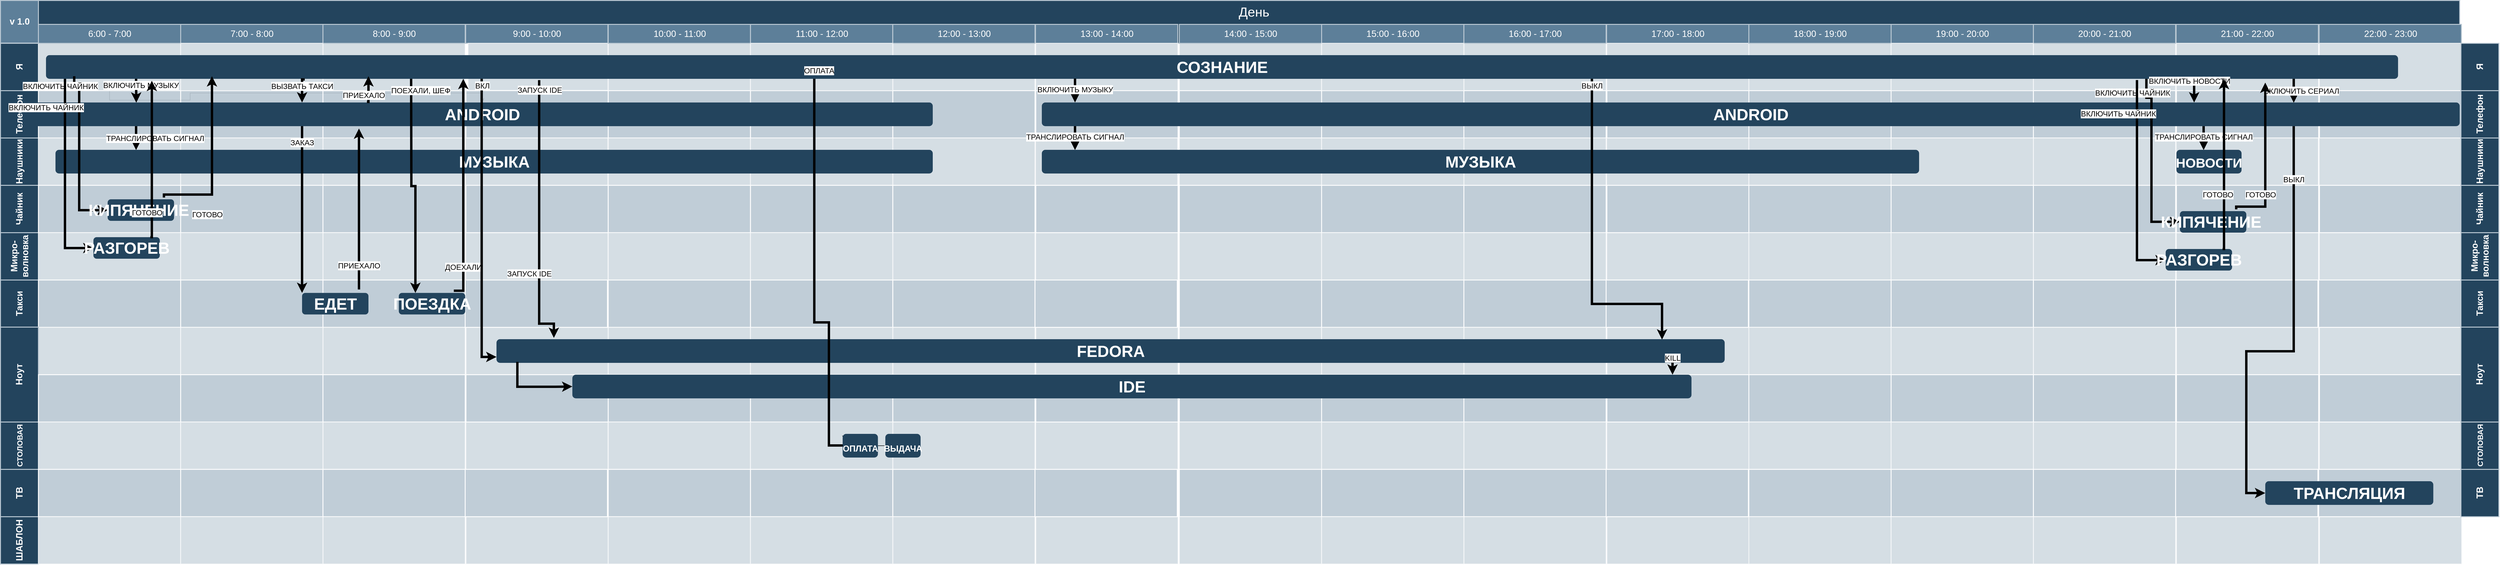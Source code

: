 <mxfile version="24.7.17">
  <diagram id="6a731a19-8d31-9384-78a2-239565b7b9f0" name="Page-1">
    <mxGraphModel dx="2868" dy="849" grid="1" gridSize="10" guides="1" tooltips="1" connect="1" arrows="1" fold="1" page="1" pageScale="1" pageWidth="1169" pageHeight="827" background="none" math="0" shadow="0">
      <root>
        <mxCell id="0" />
        <mxCell id="1" parent="0" />
        <mxCell id="56" value="День&lt;div style=&quot;font-size: 28px;&quot;&gt;&lt;br style=&quot;font-size: 28px;&quot;&gt;&lt;/div&gt;" style="strokeColor=#BAC8D3;fillColor=#23445D;fontSize=28;strokeWidth=2;fontFamily=Helvetica;html=1;fontColor=#FFFFFF;fontStyle=0;spacingBottom=8;spacingRight=0;spacingLeft=83;align=center;movable=1;resizable=1;rotatable=1;deletable=1;editable=1;locked=0;connectable=1;" parent="1" vertex="1">
          <mxGeometry x="180" y="840" width="5170" height="90.5" as="geometry" />
        </mxCell>
        <mxCell id="58" value="Я" style="strokeColor=#BAC8D3;fillColor=#23445D;fontSize=19;strokeWidth=2;horizontal=0;fontFamily=Helvetica;html=1;labelBackgroundColor=none;fontColor=#FFFFFF;movable=1;resizable=1;rotatable=1;deletable=1;editable=1;locked=0;connectable=1;fontStyle=1" parent="1" vertex="1">
          <mxGeometry x="164" y="930.5" width="80" height="100" as="geometry" />
        </mxCell>
        <mxCell id="59" value="v 1.0" style="strokeColor=#BAC8D3;fillColor=#5d7f99;fontSize=19;strokeWidth=2;fontFamily=Helvetica;html=1;labelBackgroundColor=none;fontColor=#FFFFFF;movable=1;resizable=1;rotatable=1;deletable=1;editable=1;locked=0;connectable=1;fontStyle=1" parent="1" vertex="1">
          <mxGeometry x="164" y="840" width="80" height="90" as="geometry" />
        </mxCell>
        <mxCell id="60" value="Телефон" style="strokeColor=#BAC8D3;fillColor=#23445D;fontSize=19;strokeWidth=2;horizontal=0;fontFamily=Helvetica;html=1;labelBackgroundColor=none;fontColor=#FFFFFF;movable=1;resizable=1;rotatable=1;deletable=1;editable=1;locked=0;connectable=1;fontStyle=1" parent="1" vertex="1">
          <mxGeometry x="164" y="1030.5" width="80" height="100" as="geometry" />
        </mxCell>
        <mxCell id="61" value="Наушники" style="strokeColor=#BAC8D3;fillColor=#23445D;fontSize=19;strokeWidth=2;horizontal=0;fontFamily=Helvetica;html=1;labelBackgroundColor=none;fontColor=#FFFFFF;movable=1;resizable=1;rotatable=1;deletable=1;editable=1;locked=0;connectable=1;fontStyle=1" parent="1" vertex="1">
          <mxGeometry x="164" y="1130.5" width="80" height="100" as="geometry" />
        </mxCell>
        <mxCell id="62" value="Микро-&lt;div style=&quot;font-size: 19px;&quot;&gt;волновка&lt;/div&gt;" style="strokeColor=#BAC8D3;fillColor=#23445D;fontSize=19;strokeWidth=2;horizontal=0;fontFamily=Helvetica;html=1;labelBackgroundColor=none;fontColor=#FFFFFF;movable=1;resizable=1;rotatable=1;deletable=1;editable=1;locked=0;connectable=1;fontStyle=1" parent="1" vertex="1">
          <mxGeometry x="164" y="1330.5" width="80" height="100" as="geometry" />
        </mxCell>
        <mxCell id="63" value="Чайник" style="strokeColor=#BAC8D3;fillColor=#23445D;fontSize=19;strokeWidth=2;horizontal=0;fontFamily=Helvetica;html=1;labelBackgroundColor=none;fontColor=#FFFFFF;movable=1;resizable=1;rotatable=1;deletable=1;editable=1;locked=0;connectable=1;fontStyle=1" parent="1" vertex="1">
          <mxGeometry x="164" y="1230.5" width="80" height="100" as="geometry" />
        </mxCell>
        <mxCell id="66" value="Такси" style="strokeColor=#BAC8D3;fillColor=#23445D;fontSize=19;strokeWidth=2;horizontal=0;fontFamily=Helvetica;html=1;labelBackgroundColor=none;fontColor=#FFFFFF;movable=1;resizable=1;rotatable=1;deletable=1;editable=1;locked=0;connectable=1;fontStyle=1" parent="1" vertex="1">
          <mxGeometry x="164" y="1430.5" width="80" height="100" as="geometry" />
        </mxCell>
        <mxCell id="CzVUw1rfe5rizMdAcNrG-144" value="" style="edgeStyle=orthogonalEdgeStyle;rounded=0;orthogonalLoop=1;jettySize=auto;html=1;" edge="1" parent="1" source="68" target="t2t711HkK6r732e78ImL-521">
          <mxGeometry relative="1" as="geometry" />
        </mxCell>
        <mxCell id="68" value="" style="strokeColor=#FFFFFF;fillColor=#BAC8D3;fontSize=18;strokeWidth=2;fontFamily=Helvetica;html=1;opacity=60;movable=1;resizable=1;rotatable=1;deletable=1;editable=1;locked=0;connectable=1;" parent="1" vertex="1">
          <mxGeometry x="244" y="930.5" width="300" height="100" as="geometry" />
        </mxCell>
        <mxCell id="69" value="" style="strokeColor=#FFFFFF;fillColor=#BAC8D3;fontSize=18;strokeWidth=2;fontFamily=Helvetica;html=1;opacity=90;movable=1;resizable=1;rotatable=1;deletable=1;editable=1;locked=0;connectable=1;" parent="1" vertex="1">
          <mxGeometry x="244" y="1030.5" width="300" height="100" as="geometry" />
        </mxCell>
        <mxCell id="70" value="" style="strokeColor=#FFFFFF;fillColor=#BAC8D3;fontSize=18;strokeWidth=2;fontFamily=Helvetica;html=1;opacity=60;movable=1;resizable=1;rotatable=1;deletable=1;editable=1;locked=0;connectable=1;" parent="1" vertex="1">
          <mxGeometry x="244" y="1130.5" width="300" height="100" as="geometry" />
        </mxCell>
        <mxCell id="71" value="" style="strokeColor=#FFFFFF;fillColor=#BAC8D3;fontSize=18;strokeWidth=2;fontFamily=Helvetica;html=1;opacity=90;movable=1;resizable=1;rotatable=1;deletable=1;editable=1;locked=0;connectable=1;" parent="1" vertex="1">
          <mxGeometry x="244" y="1230.5" width="300" height="100" as="geometry" />
        </mxCell>
        <mxCell id="72" value="" style="strokeColor=#FFFFFF;fillColor=#BAC8D3;fontSize=18;strokeWidth=2;fontFamily=Helvetica;html=1;opacity=60;movable=1;resizable=1;rotatable=1;deletable=1;editable=1;locked=0;connectable=1;" parent="1" vertex="1">
          <mxGeometry x="244" y="1330.5" width="300" height="100" as="geometry" />
        </mxCell>
        <mxCell id="73" value="" style="strokeColor=#FFFFFF;fillColor=#BAC8D3;fontSize=18;strokeWidth=2;fontFamily=Helvetica;html=1;opacity=90;movable=1;resizable=1;rotatable=1;deletable=1;editable=1;locked=0;connectable=1;" parent="1" vertex="1">
          <mxGeometry x="244" y="1430.5" width="300" height="100" as="geometry" />
        </mxCell>
        <mxCell id="74" value="" style="strokeColor=#FFFFFF;fillColor=#BAC8D3;fontSize=18;strokeWidth=2;fontFamily=Helvetica;html=1;opacity=60;movable=1;resizable=1;rotatable=1;deletable=1;editable=1;locked=0;connectable=1;" parent="1" vertex="1">
          <mxGeometry x="244" y="1530.5" width="300" height="100" as="geometry" />
        </mxCell>
        <mxCell id="75" value="" style="strokeColor=#FFFFFF;fillColor=#BAC8D3;fontSize=18;strokeWidth=2;fontFamily=Helvetica;html=1;opacity=60;movable=1;resizable=1;rotatable=1;deletable=1;editable=1;locked=0;connectable=1;" parent="1" vertex="1">
          <mxGeometry x="843.997" y="930.5" width="300" height="100" as="geometry" />
        </mxCell>
        <mxCell id="76" value="" style="strokeColor=#FFFFFF;fillColor=#BAC8D3;fontSize=18;strokeWidth=2;fontFamily=Helvetica;html=1;opacity=90;movable=1;resizable=1;rotatable=1;deletable=1;editable=1;locked=0;connectable=1;" parent="1" vertex="1">
          <mxGeometry x="843.997" y="1030.5" width="300" height="100" as="geometry" />
        </mxCell>
        <mxCell id="77" value="" style="strokeColor=#FFFFFF;fillColor=#BAC8D3;fontSize=18;strokeWidth=2;fontFamily=Helvetica;html=1;opacity=60;movable=1;resizable=1;rotatable=1;deletable=1;editable=1;locked=0;connectable=1;" parent="1" vertex="1">
          <mxGeometry x="843.997" y="1130.5" width="300" height="100" as="geometry" />
        </mxCell>
        <mxCell id="78" value="" style="strokeColor=#FFFFFF;fillColor=#BAC8D3;fontSize=18;strokeWidth=2;fontFamily=Helvetica;html=1;opacity=90;movable=1;resizable=1;rotatable=1;deletable=1;editable=1;locked=0;connectable=1;" parent="1" vertex="1">
          <mxGeometry x="843.997" y="1230.5" width="300" height="100" as="geometry" />
        </mxCell>
        <mxCell id="79" value="" style="strokeColor=#FFFFFF;fillColor=#BAC8D3;fontSize=18;strokeWidth=2;fontFamily=Helvetica;html=1;opacity=60;movable=1;resizable=1;rotatable=1;deletable=1;editable=1;locked=0;connectable=1;" parent="1" vertex="1">
          <mxGeometry x="843.997" y="1330.5" width="300" height="100" as="geometry" />
        </mxCell>
        <mxCell id="80" value="" style="strokeColor=#FFFFFF;fillColor=#BAC8D3;fontSize=18;strokeWidth=2;fontFamily=Helvetica;html=1;opacity=90;movable=1;resizable=1;rotatable=1;deletable=1;editable=1;locked=0;connectable=1;" parent="1" vertex="1">
          <mxGeometry x="843.997" y="1430.5" width="300" height="100" as="geometry" />
        </mxCell>
        <mxCell id="81" value="" style="strokeColor=#FFFFFF;fillColor=#BAC8D3;fontSize=18;strokeWidth=2;fontFamily=Helvetica;html=1;opacity=60;fontStyle=4;movable=1;resizable=1;rotatable=1;deletable=1;editable=1;locked=0;connectable=1;" parent="1" vertex="1">
          <mxGeometry x="843.997" y="1530.5" width="300" height="100" as="geometry" />
        </mxCell>
        <mxCell id="140" value="" style="group;movable=1;resizable=1;rotatable=1;deletable=1;editable=1;locked=0;connectable=1;" parent="1" vertex="1" connectable="0">
          <mxGeometry x="244" y="890.5" width="300" height="40" as="geometry" />
        </mxCell>
        <mxCell id="141" value="6:00 - 7:00" style="strokeColor=#BAC8D3;fillColor=#5d7f99;fontSize=19;strokeWidth=2;fontFamily=Helvetica;html=1;labelBackgroundColor=none;fontColor=#FFFFFF;movable=1;resizable=1;rotatable=1;deletable=1;editable=1;locked=0;connectable=1;" parent="140" vertex="1">
          <mxGeometry width="300.0" height="40" as="geometry" />
        </mxCell>
        <mxCell id="142" value="7:00 - 8:00" style="strokeColor=#BAC8D3;fillColor=#5d7f99;fontSize=19;strokeWidth=2;fontFamily=Helvetica;html=1;labelBackgroundColor=none;fontColor=#FFFFFF;movable=1;resizable=1;rotatable=1;deletable=1;editable=1;locked=0;connectable=1;" parent="140" vertex="1">
          <mxGeometry x="300.0" width="300.0" height="40" as="geometry" />
        </mxCell>
        <mxCell id="143" value="8:00 - 9:00" style="strokeColor=#BAC8D3;fillColor=#5d7f99;fontSize=19;strokeWidth=2;fontFamily=Helvetica;html=1;labelBackgroundColor=none;fontColor=#FFFFFF;movable=1;resizable=1;rotatable=1;deletable=1;editable=1;locked=0;connectable=1;" parent="140" vertex="1">
          <mxGeometry x="599.999" width="300" height="40" as="geometry" />
        </mxCell>
        <mxCell id="t2t711HkK6r732e78ImL-143" value="9:00 - 10:00" style="strokeColor=#BAC8D3;fillColor=#5d7f99;fontSize=19;strokeWidth=2;fontFamily=Helvetica;html=1;labelBackgroundColor=none;fontColor=#FFFFFF;movable=1;resizable=1;rotatable=1;deletable=1;editable=1;locked=0;connectable=1;" parent="1" vertex="1">
          <mxGeometry x="1144.998" y="890.5" width="300" height="40" as="geometry" />
        </mxCell>
        <mxCell id="t2t711HkK6r732e78ImL-147" value="" style="strokeColor=#FFFFFF;fillColor=#BAC8D3;fontSize=18;strokeWidth=2;fontFamily=Helvetica;html=1;opacity=60;movable=1;resizable=1;rotatable=1;deletable=1;editable=1;locked=0;connectable=1;" parent="1" vertex="1">
          <mxGeometry x="1150" y="930.5" width="295.32" height="99.5" as="geometry" />
        </mxCell>
        <mxCell id="t2t711HkK6r732e78ImL-148" value="" style="strokeColor=#FFFFFF;fillColor=#BAC8D3;fontSize=18;strokeWidth=2;fontFamily=Helvetica;html=1;opacity=90;movable=1;resizable=1;rotatable=1;deletable=1;editable=1;locked=0;connectable=1;" parent="1" vertex="1">
          <mxGeometry x="1145.653" y="1030.5" width="300" height="100" as="geometry" />
        </mxCell>
        <mxCell id="t2t711HkK6r732e78ImL-149" value="" style="strokeColor=#FFFFFF;fillColor=#BAC8D3;fontSize=18;strokeWidth=2;fontFamily=Helvetica;html=1;opacity=60;movable=1;resizable=1;rotatable=1;deletable=1;editable=1;locked=0;connectable=1;" parent="1" vertex="1">
          <mxGeometry x="1144.993" y="1130.5" width="300" height="100" as="geometry" />
        </mxCell>
        <mxCell id="t2t711HkK6r732e78ImL-150" value="" style="strokeColor=#FFFFFF;fillColor=#BAC8D3;fontSize=18;strokeWidth=2;fontFamily=Helvetica;html=1;opacity=60;movable=1;resizable=1;rotatable=1;deletable=1;editable=1;locked=0;connectable=1;" parent="1" vertex="1">
          <mxGeometry x="1145.323" y="1330.5" width="300" height="100" as="geometry" />
        </mxCell>
        <mxCell id="t2t711HkK6r732e78ImL-151" value="" style="strokeColor=#FFFFFF;fillColor=#BAC8D3;fontSize=18;strokeWidth=2;fontFamily=Helvetica;html=1;opacity=60;movable=1;resizable=1;rotatable=1;deletable=1;editable=1;locked=0;connectable=1;" parent="1" vertex="1">
          <mxGeometry x="1145.653" y="1530.5" width="300" height="100" as="geometry" />
        </mxCell>
        <mxCell id="t2t711HkK6r732e78ImL-152" value="" style="strokeColor=#FFFFFF;fillColor=#BAC8D3;fontSize=18;strokeWidth=2;fontFamily=Helvetica;html=1;opacity=90;movable=1;resizable=1;rotatable=1;deletable=1;editable=1;locked=0;connectable=1;" parent="1" vertex="1">
          <mxGeometry x="1143.993" y="1430.5" width="300" height="100" as="geometry" />
        </mxCell>
        <mxCell id="t2t711HkK6r732e78ImL-153" value="" style="strokeColor=#FFFFFF;fillColor=#BAC8D3;fontSize=18;strokeWidth=2;fontFamily=Helvetica;html=1;opacity=90;movable=1;resizable=1;rotatable=1;deletable=1;editable=1;locked=0;connectable=1;" parent="1" vertex="1">
          <mxGeometry x="1145.653" y="1230.5" width="300" height="100" as="geometry" />
        </mxCell>
        <mxCell id="t2t711HkK6r732e78ImL-175" value="" style="strokeColor=#FFFFFF;fillColor=#BAC8D3;fontSize=18;strokeWidth=2;fontFamily=Helvetica;html=1;opacity=90;movable=1;resizable=1;rotatable=1;deletable=1;editable=1;locked=0;connectable=1;" parent="1" vertex="1">
          <mxGeometry x="543.997" y="1030.5" width="300" height="100" as="geometry" />
        </mxCell>
        <mxCell id="t2t711HkK6r732e78ImL-176" value="" style="strokeColor=#FFFFFF;fillColor=#BAC8D3;fontSize=18;strokeWidth=2;fontFamily=Helvetica;html=1;opacity=60;movable=1;resizable=1;rotatable=1;deletable=1;editable=1;locked=0;connectable=1;" parent="1" vertex="1">
          <mxGeometry x="543.997" y="1130.5" width="300" height="100" as="geometry" />
        </mxCell>
        <mxCell id="t2t711HkK6r732e78ImL-177" value="" style="strokeColor=#FFFFFF;fillColor=#BAC8D3;fontSize=18;strokeWidth=2;fontFamily=Helvetica;html=1;opacity=90;movable=1;resizable=1;rotatable=1;deletable=1;editable=1;locked=0;connectable=1;" parent="1" vertex="1">
          <mxGeometry x="543.997" y="1230.5" width="300" height="100" as="geometry" />
        </mxCell>
        <mxCell id="t2t711HkK6r732e78ImL-178" value="" style="strokeColor=#FFFFFF;fillColor=#BAC8D3;fontSize=18;strokeWidth=2;fontFamily=Helvetica;html=1;opacity=60;movable=1;resizable=1;rotatable=1;deletable=1;editable=1;locked=0;connectable=1;" parent="1" vertex="1">
          <mxGeometry x="543.997" y="1330.5" width="300" height="100" as="geometry" />
        </mxCell>
        <mxCell id="t2t711HkK6r732e78ImL-179" value="" style="strokeColor=#FFFFFF;fillColor=#BAC8D3;fontSize=18;strokeWidth=2;fontFamily=Helvetica;html=1;opacity=90;movable=1;resizable=1;rotatable=1;deletable=1;editable=1;locked=0;connectable=1;" parent="1" vertex="1">
          <mxGeometry x="543.997" y="1430.5" width="300" height="100" as="geometry" />
        </mxCell>
        <mxCell id="t2t711HkK6r732e78ImL-180" value="" style="strokeColor=#FFFFFF;fillColor=#BAC8D3;fontSize=18;strokeWidth=2;fontFamily=Helvetica;html=1;opacity=60;fontStyle=4;movable=1;resizable=1;rotatable=1;deletable=1;editable=1;locked=0;connectable=1;" parent="1" vertex="1">
          <mxGeometry x="543.997" y="1530.5" width="300" height="100" as="geometry" />
        </mxCell>
        <mxCell id="t2t711HkK6r732e78ImL-181" value="" style="strokeColor=#FFFFFF;fillColor=#BAC8D3;fontSize=18;strokeWidth=2;fontFamily=Helvetica;html=1;opacity=60;movable=1;resizable=1;rotatable=1;deletable=1;editable=1;locked=0;connectable=1;" parent="1" vertex="1">
          <mxGeometry x="543.997" y="930.5" width="300" height="100" as="geometry" />
        </mxCell>
        <mxCell id="t2t711HkK6r732e78ImL-182" value="" style="strokeColor=#FFFFFF;fillColor=#BAC8D3;fontSize=18;strokeWidth=2;fontFamily=Helvetica;html=1;opacity=60;movable=1;resizable=1;rotatable=1;deletable=1;editable=1;locked=0;connectable=1;" parent="1" vertex="1">
          <mxGeometry x="1445.65" y="930.5" width="300" height="100" as="geometry" />
        </mxCell>
        <mxCell id="t2t711HkK6r732e78ImL-183" value="" style="strokeColor=#FFFFFF;fillColor=#BAC8D3;fontSize=18;strokeWidth=2;fontFamily=Helvetica;html=1;opacity=90;movable=1;resizable=1;rotatable=1;deletable=1;editable=1;locked=0;connectable=1;" parent="1" vertex="1">
          <mxGeometry x="1445.65" y="1030.5" width="300" height="100" as="geometry" />
        </mxCell>
        <mxCell id="t2t711HkK6r732e78ImL-184" value="" style="strokeColor=#FFFFFF;fillColor=#BAC8D3;fontSize=18;strokeWidth=2;fontFamily=Helvetica;html=1;opacity=60;movable=1;resizable=1;rotatable=1;deletable=1;editable=1;locked=0;connectable=1;" parent="1" vertex="1">
          <mxGeometry x="1445.65" y="1130.5" width="300" height="100" as="geometry" />
        </mxCell>
        <mxCell id="t2t711HkK6r732e78ImL-185" value="" style="strokeColor=#FFFFFF;fillColor=#BAC8D3;fontSize=18;strokeWidth=2;fontFamily=Helvetica;html=1;opacity=90;movable=1;resizable=1;rotatable=1;deletable=1;editable=1;locked=0;connectable=1;" parent="1" vertex="1">
          <mxGeometry x="1445.65" y="1230.5" width="300" height="100" as="geometry" />
        </mxCell>
        <mxCell id="t2t711HkK6r732e78ImL-186" value="" style="strokeColor=#FFFFFF;fillColor=#BAC8D3;fontSize=18;strokeWidth=2;fontFamily=Helvetica;html=1;opacity=60;movable=1;resizable=1;rotatable=1;deletable=1;editable=1;locked=0;connectable=1;" parent="1" vertex="1">
          <mxGeometry x="1445.65" y="1330.5" width="300" height="100" as="geometry" />
        </mxCell>
        <mxCell id="t2t711HkK6r732e78ImL-187" value="" style="strokeColor=#FFFFFF;fillColor=#BAC8D3;fontSize=18;strokeWidth=2;fontFamily=Helvetica;html=1;opacity=90;movable=1;resizable=1;rotatable=1;deletable=1;editable=1;locked=0;connectable=1;" parent="1" vertex="1">
          <mxGeometry x="1445.65" y="1430.5" width="300" height="100" as="geometry" />
        </mxCell>
        <mxCell id="t2t711HkK6r732e78ImL-188" value="" style="strokeColor=#FFFFFF;fillColor=#BAC8D3;fontSize=18;strokeWidth=2;fontFamily=Helvetica;html=1;opacity=60;movable=1;resizable=1;rotatable=1;deletable=1;editable=1;locked=0;connectable=1;" parent="1" vertex="1">
          <mxGeometry x="1445.65" y="1530.5" width="300" height="100" as="geometry" />
        </mxCell>
        <mxCell id="t2t711HkK6r732e78ImL-189" value="" style="strokeColor=#FFFFFF;fillColor=#BAC8D3;fontSize=18;strokeWidth=2;fontFamily=Helvetica;html=1;opacity=60;movable=1;resizable=1;rotatable=1;deletable=1;editable=1;locked=0;connectable=1;" parent="1" vertex="1">
          <mxGeometry x="2045.647" y="930.5" width="300" height="100" as="geometry" />
        </mxCell>
        <mxCell id="t2t711HkK6r732e78ImL-190" value="" style="strokeColor=#FFFFFF;fillColor=#BAC8D3;fontSize=18;strokeWidth=2;fontFamily=Helvetica;html=1;opacity=90;movable=1;resizable=1;rotatable=1;deletable=1;editable=1;locked=0;connectable=1;" parent="1" vertex="1">
          <mxGeometry x="2045.647" y="1030.5" width="300" height="100" as="geometry" />
        </mxCell>
        <mxCell id="t2t711HkK6r732e78ImL-191" value="" style="strokeColor=#FFFFFF;fillColor=#BAC8D3;fontSize=18;strokeWidth=2;fontFamily=Helvetica;html=1;opacity=60;movable=1;resizable=1;rotatable=1;deletable=1;editable=1;locked=0;connectable=1;" parent="1" vertex="1">
          <mxGeometry x="2045.647" y="1130.5" width="300" height="100" as="geometry" />
        </mxCell>
        <mxCell id="t2t711HkK6r732e78ImL-192" value="" style="strokeColor=#FFFFFF;fillColor=#BAC8D3;fontSize=18;strokeWidth=2;fontFamily=Helvetica;html=1;opacity=90;movable=1;resizable=1;rotatable=1;deletable=1;editable=1;locked=0;connectable=1;" parent="1" vertex="1">
          <mxGeometry x="2045.647" y="1230.5" width="300" height="100" as="geometry" />
        </mxCell>
        <mxCell id="t2t711HkK6r732e78ImL-193" value="" style="strokeColor=#FFFFFF;fillColor=#BAC8D3;fontSize=18;strokeWidth=2;fontFamily=Helvetica;html=1;opacity=60;movable=1;resizable=1;rotatable=1;deletable=1;editable=1;locked=0;connectable=1;" parent="1" vertex="1">
          <mxGeometry x="2045.647" y="1330.5" width="300" height="100" as="geometry" />
        </mxCell>
        <mxCell id="t2t711HkK6r732e78ImL-194" value="" style="strokeColor=#FFFFFF;fillColor=#BAC8D3;fontSize=18;strokeWidth=2;fontFamily=Helvetica;html=1;opacity=90;movable=1;resizable=1;rotatable=1;deletable=1;editable=1;locked=0;connectable=1;" parent="1" vertex="1">
          <mxGeometry x="2045.647" y="1430.5" width="300" height="100" as="geometry" />
        </mxCell>
        <mxCell id="t2t711HkK6r732e78ImL-195" value="" style="strokeColor=#FFFFFF;fillColor=#BAC8D3;fontSize=18;strokeWidth=2;fontFamily=Helvetica;html=1;opacity=60;fontStyle=4;movable=1;resizable=1;rotatable=1;deletable=1;editable=1;locked=0;connectable=1;" parent="1" vertex="1">
          <mxGeometry x="2045.647" y="1530.5" width="300" height="100" as="geometry" />
        </mxCell>
        <mxCell id="t2t711HkK6r732e78ImL-196" value="" style="group;movable=1;resizable=1;rotatable=1;deletable=1;editable=1;locked=0;connectable=1;" parent="1" vertex="1" connectable="0">
          <mxGeometry x="1445.65" y="890.5" width="300" height="40" as="geometry" />
        </mxCell>
        <mxCell id="t2t711HkK6r732e78ImL-197" value="10:00 - 11:00" style="strokeColor=#BAC8D3;fillColor=#5d7f99;fontSize=19;strokeWidth=2;fontFamily=Helvetica;html=1;labelBackgroundColor=none;fontColor=#FFFFFF;movable=1;resizable=1;rotatable=1;deletable=1;editable=1;locked=0;connectable=1;" parent="t2t711HkK6r732e78ImL-196" vertex="1">
          <mxGeometry width="300.0" height="40" as="geometry" />
        </mxCell>
        <mxCell id="t2t711HkK6r732e78ImL-198" value="11:00 - 12:00" style="strokeColor=#BAC8D3;fillColor=#5d7f99;fontSize=19;strokeWidth=2;fontFamily=Helvetica;html=1;labelBackgroundColor=none;fontColor=#FFFFFF;movable=1;resizable=1;rotatable=1;deletable=1;editable=1;locked=0;connectable=1;" parent="t2t711HkK6r732e78ImL-196" vertex="1">
          <mxGeometry x="300.0" width="300.0" height="40" as="geometry" />
        </mxCell>
        <mxCell id="t2t711HkK6r732e78ImL-199" value="12:00 - 13:00" style="strokeColor=#BAC8D3;fillColor=#5d7f99;fontSize=19;strokeWidth=2;fontFamily=Helvetica;html=1;labelBackgroundColor=none;fontColor=#FFFFFF;movable=1;resizable=1;rotatable=1;deletable=1;editable=1;locked=0;connectable=1;" parent="t2t711HkK6r732e78ImL-196" vertex="1">
          <mxGeometry x="599.999" width="300" height="40" as="geometry" />
        </mxCell>
        <mxCell id="t2t711HkK6r732e78ImL-200" value="13:00 - 14:00" style="strokeColor=#BAC8D3;fillColor=#5d7f99;fontSize=19;strokeWidth=2;fontFamily=Helvetica;html=1;labelBackgroundColor=none;fontColor=#FFFFFF;movable=1;resizable=1;rotatable=1;deletable=1;editable=1;locked=0;connectable=1;" parent="1" vertex="1">
          <mxGeometry x="2346.648" y="890.5" width="300" height="40" as="geometry" />
        </mxCell>
        <mxCell id="t2t711HkK6r732e78ImL-201" value="" style="strokeColor=#FFFFFF;fillColor=#BAC8D3;fontSize=18;strokeWidth=2;fontFamily=Helvetica;html=1;opacity=60;movable=1;resizable=1;rotatable=1;deletable=1;editable=1;locked=0;connectable=1;" parent="1" vertex="1">
          <mxGeometry x="2346.973" y="930.5" width="300" height="100" as="geometry" />
        </mxCell>
        <mxCell id="t2t711HkK6r732e78ImL-202" value="" style="strokeColor=#FFFFFF;fillColor=#BAC8D3;fontSize=18;strokeWidth=2;fontFamily=Helvetica;html=1;opacity=90;movable=1;resizable=1;rotatable=1;deletable=1;editable=1;locked=0;connectable=1;" parent="1" vertex="1">
          <mxGeometry x="2347.303" y="1030.5" width="300" height="100" as="geometry" />
        </mxCell>
        <mxCell id="t2t711HkK6r732e78ImL-203" value="" style="strokeColor=#FFFFFF;fillColor=#BAC8D3;fontSize=18;strokeWidth=2;fontFamily=Helvetica;html=1;opacity=60;movable=1;resizable=1;rotatable=1;deletable=1;editable=1;locked=0;connectable=1;" parent="1" vertex="1">
          <mxGeometry x="2346.643" y="1130.5" width="300" height="100" as="geometry" />
        </mxCell>
        <mxCell id="t2t711HkK6r732e78ImL-204" value="" style="strokeColor=#FFFFFF;fillColor=#BAC8D3;fontSize=18;strokeWidth=2;fontFamily=Helvetica;html=1;opacity=60;movable=1;resizable=1;rotatable=1;deletable=1;editable=1;locked=0;connectable=1;" parent="1" vertex="1">
          <mxGeometry x="2346.973" y="1330.5" width="300" height="100" as="geometry" />
        </mxCell>
        <mxCell id="t2t711HkK6r732e78ImL-205" value="" style="strokeColor=#FFFFFF;fillColor=#BAC8D3;fontSize=18;strokeWidth=2;fontFamily=Helvetica;html=1;opacity=60;movable=1;resizable=1;rotatable=1;deletable=1;editable=1;locked=0;connectable=1;" parent="1" vertex="1">
          <mxGeometry x="2347.303" y="1530.5" width="300" height="100" as="geometry" />
        </mxCell>
        <mxCell id="t2t711HkK6r732e78ImL-206" value="" style="strokeColor=#FFFFFF;fillColor=#BAC8D3;fontSize=18;strokeWidth=2;fontFamily=Helvetica;html=1;opacity=90;movable=1;resizable=1;rotatable=1;deletable=1;editable=1;locked=0;connectable=1;" parent="1" vertex="1">
          <mxGeometry x="2345.643" y="1430.5" width="300" height="100" as="geometry" />
        </mxCell>
        <mxCell id="t2t711HkK6r732e78ImL-207" value="" style="strokeColor=#FFFFFF;fillColor=#BAC8D3;fontSize=18;strokeWidth=2;fontFamily=Helvetica;html=1;opacity=90;movable=1;resizable=1;rotatable=1;deletable=1;editable=1;locked=0;connectable=1;" parent="1" vertex="1">
          <mxGeometry x="2347.303" y="1230.5" width="300" height="100" as="geometry" />
        </mxCell>
        <mxCell id="t2t711HkK6r732e78ImL-208" value="" style="strokeColor=#FFFFFF;fillColor=#BAC8D3;fontSize=18;strokeWidth=2;fontFamily=Helvetica;html=1;opacity=90;movable=1;resizable=1;rotatable=1;deletable=1;editable=1;locked=0;connectable=1;" parent="1" vertex="1">
          <mxGeometry x="1745.647" y="1030.5" width="300" height="100" as="geometry" />
        </mxCell>
        <mxCell id="t2t711HkK6r732e78ImL-209" value="" style="strokeColor=#FFFFFF;fillColor=#BAC8D3;fontSize=18;strokeWidth=2;fontFamily=Helvetica;html=1;opacity=60;movable=1;resizable=1;rotatable=1;deletable=1;editable=1;locked=0;connectable=1;" parent="1" vertex="1">
          <mxGeometry x="1745.647" y="1130.5" width="300" height="100" as="geometry" />
        </mxCell>
        <mxCell id="t2t711HkK6r732e78ImL-210" value="" style="strokeColor=#FFFFFF;fillColor=#BAC8D3;fontSize=18;strokeWidth=2;fontFamily=Helvetica;html=1;opacity=90;movable=1;resizable=1;rotatable=1;deletable=1;editable=1;locked=0;connectable=1;" parent="1" vertex="1">
          <mxGeometry x="1745.647" y="1230.5" width="300" height="100" as="geometry" />
        </mxCell>
        <mxCell id="t2t711HkK6r732e78ImL-211" value="" style="strokeColor=#FFFFFF;fillColor=#BAC8D3;fontSize=18;strokeWidth=2;fontFamily=Helvetica;html=1;opacity=60;movable=1;resizable=1;rotatable=1;deletable=1;editable=1;locked=0;connectable=1;" parent="1" vertex="1">
          <mxGeometry x="1745.647" y="1330.5" width="300" height="100" as="geometry" />
        </mxCell>
        <mxCell id="t2t711HkK6r732e78ImL-212" value="" style="strokeColor=#FFFFFF;fillColor=#BAC8D3;fontSize=18;strokeWidth=2;fontFamily=Helvetica;html=1;opacity=90;movable=1;resizable=1;rotatable=1;deletable=1;editable=1;locked=0;connectable=1;" parent="1" vertex="1">
          <mxGeometry x="1745.647" y="1430.5" width="300" height="100" as="geometry" />
        </mxCell>
        <mxCell id="t2t711HkK6r732e78ImL-213" value="" style="strokeColor=#FFFFFF;fillColor=#BAC8D3;fontSize=18;strokeWidth=2;fontFamily=Helvetica;html=1;opacity=60;fontStyle=4;movable=1;resizable=1;rotatable=1;deletable=1;editable=1;locked=0;connectable=1;" parent="1" vertex="1">
          <mxGeometry x="1745.647" y="1530.5" width="300" height="100" as="geometry" />
        </mxCell>
        <mxCell id="t2t711HkK6r732e78ImL-214" value="" style="strokeColor=#FFFFFF;fillColor=#BAC8D3;fontSize=18;strokeWidth=2;fontFamily=Helvetica;html=1;opacity=60;movable=1;resizable=1;rotatable=1;deletable=1;editable=1;locked=0;connectable=1;" parent="1" vertex="1">
          <mxGeometry x="1745.647" y="930.5" width="300" height="100" as="geometry" />
        </mxCell>
        <mxCell id="t2t711HkK6r732e78ImL-215" value="" style="strokeColor=#FFFFFF;fillColor=#BAC8D3;fontSize=18;strokeWidth=2;fontFamily=Helvetica;html=1;opacity=60;movable=1;resizable=1;rotatable=1;deletable=1;editable=1;locked=0;connectable=1;" parent="1" vertex="1">
          <mxGeometry x="2650" y="930.5" width="300" height="100" as="geometry" />
        </mxCell>
        <mxCell id="t2t711HkK6r732e78ImL-216" value="" style="strokeColor=#FFFFFF;fillColor=#BAC8D3;fontSize=18;strokeWidth=2;fontFamily=Helvetica;html=1;opacity=90;movable=1;resizable=1;rotatable=1;deletable=1;editable=1;locked=0;connectable=1;" parent="1" vertex="1">
          <mxGeometry x="2650" y="1030.5" width="300" height="100" as="geometry" />
        </mxCell>
        <mxCell id="t2t711HkK6r732e78ImL-217" value="" style="strokeColor=#FFFFFF;fillColor=#BAC8D3;fontSize=18;strokeWidth=2;fontFamily=Helvetica;html=1;opacity=60;movable=1;resizable=1;rotatable=1;deletable=1;editable=1;locked=0;connectable=1;" parent="1" vertex="1">
          <mxGeometry x="2650" y="1130.5" width="300" height="100" as="geometry" />
        </mxCell>
        <mxCell id="t2t711HkK6r732e78ImL-218" value="" style="strokeColor=#FFFFFF;fillColor=#BAC8D3;fontSize=18;strokeWidth=2;fontFamily=Helvetica;html=1;opacity=90;movable=1;resizable=1;rotatable=1;deletable=1;editable=1;locked=0;connectable=1;" parent="1" vertex="1">
          <mxGeometry x="2650" y="1230.5" width="300" height="100" as="geometry" />
        </mxCell>
        <mxCell id="t2t711HkK6r732e78ImL-219" value="" style="strokeColor=#FFFFFF;fillColor=#BAC8D3;fontSize=18;strokeWidth=2;fontFamily=Helvetica;html=1;opacity=60;movable=1;resizable=1;rotatable=1;deletable=1;editable=1;locked=0;connectable=1;" parent="1" vertex="1">
          <mxGeometry x="2650" y="1330.5" width="300" height="100" as="geometry" />
        </mxCell>
        <mxCell id="t2t711HkK6r732e78ImL-220" value="" style="strokeColor=#FFFFFF;fillColor=#BAC8D3;fontSize=18;strokeWidth=2;fontFamily=Helvetica;html=1;opacity=90;movable=1;resizable=1;rotatable=1;deletable=1;editable=1;locked=0;connectable=1;" parent="1" vertex="1">
          <mxGeometry x="2650" y="1430.5" width="300" height="100" as="geometry" />
        </mxCell>
        <mxCell id="t2t711HkK6r732e78ImL-221" value="" style="strokeColor=#FFFFFF;fillColor=#BAC8D3;fontSize=18;strokeWidth=2;fontFamily=Helvetica;html=1;opacity=60;movable=1;resizable=1;rotatable=1;deletable=1;editable=1;locked=0;connectable=1;" parent="1" vertex="1">
          <mxGeometry x="2650" y="1530.5" width="300" height="100" as="geometry" />
        </mxCell>
        <mxCell id="t2t711HkK6r732e78ImL-222" value="" style="strokeColor=#FFFFFF;fillColor=#BAC8D3;fontSize=18;strokeWidth=2;fontFamily=Helvetica;html=1;opacity=60;movable=1;resizable=1;rotatable=1;deletable=1;editable=1;locked=0;connectable=1;" parent="1" vertex="1">
          <mxGeometry x="3249.997" y="930.5" width="300" height="100" as="geometry" />
        </mxCell>
        <mxCell id="t2t711HkK6r732e78ImL-223" value="" style="strokeColor=#FFFFFF;fillColor=#BAC8D3;fontSize=18;strokeWidth=2;fontFamily=Helvetica;html=1;opacity=90;movable=1;resizable=1;rotatable=1;deletable=1;editable=1;locked=0;connectable=1;" parent="1" vertex="1">
          <mxGeometry x="3249.997" y="1030.5" width="300" height="100" as="geometry" />
        </mxCell>
        <mxCell id="t2t711HkK6r732e78ImL-224" value="" style="strokeColor=#FFFFFF;fillColor=#BAC8D3;fontSize=18;strokeWidth=2;fontFamily=Helvetica;html=1;opacity=60;movable=1;resizable=1;rotatable=1;deletable=1;editable=1;locked=0;connectable=1;" parent="1" vertex="1">
          <mxGeometry x="3249.997" y="1130.5" width="300" height="100" as="geometry" />
        </mxCell>
        <mxCell id="t2t711HkK6r732e78ImL-225" value="" style="strokeColor=#FFFFFF;fillColor=#BAC8D3;fontSize=18;strokeWidth=2;fontFamily=Helvetica;html=1;opacity=90;movable=1;resizable=1;rotatable=1;deletable=1;editable=1;locked=0;connectable=1;" parent="1" vertex="1">
          <mxGeometry x="3249.997" y="1230.5" width="300" height="100" as="geometry" />
        </mxCell>
        <mxCell id="t2t711HkK6r732e78ImL-226" value="" style="strokeColor=#FFFFFF;fillColor=#BAC8D3;fontSize=18;strokeWidth=2;fontFamily=Helvetica;html=1;opacity=60;movable=1;resizable=1;rotatable=1;deletable=1;editable=1;locked=0;connectable=1;" parent="1" vertex="1">
          <mxGeometry x="3249.997" y="1330.5" width="300" height="100" as="geometry" />
        </mxCell>
        <mxCell id="t2t711HkK6r732e78ImL-227" value="" style="strokeColor=#FFFFFF;fillColor=#BAC8D3;fontSize=18;strokeWidth=2;fontFamily=Helvetica;html=1;opacity=90;movable=1;resizable=1;rotatable=1;deletable=1;editable=1;locked=0;connectable=1;" parent="1" vertex="1">
          <mxGeometry x="3249.997" y="1430.5" width="300" height="100" as="geometry" />
        </mxCell>
        <mxCell id="t2t711HkK6r732e78ImL-228" value="" style="strokeColor=#FFFFFF;fillColor=#BAC8D3;fontSize=18;strokeWidth=2;fontFamily=Helvetica;html=1;opacity=60;fontStyle=4;movable=1;resizable=1;rotatable=1;deletable=1;editable=1;locked=0;connectable=1;" parent="1" vertex="1">
          <mxGeometry x="3249.997" y="1530.5" width="300" height="100" as="geometry" />
        </mxCell>
        <mxCell id="t2t711HkK6r732e78ImL-229" value="" style="group;movable=1;resizable=1;rotatable=1;deletable=1;editable=1;locked=0;connectable=1;" parent="1" vertex="1" connectable="0">
          <mxGeometry x="2650" y="890.5" width="300" height="40" as="geometry" />
        </mxCell>
        <mxCell id="t2t711HkK6r732e78ImL-230" value="14:00 - 15:00" style="strokeColor=#BAC8D3;fillColor=#5d7f99;fontSize=19;strokeWidth=2;fontFamily=Helvetica;html=1;labelBackgroundColor=none;fontColor=#FFFFFF;movable=1;resizable=1;rotatable=1;deletable=1;editable=1;locked=0;connectable=1;" parent="t2t711HkK6r732e78ImL-229" vertex="1">
          <mxGeometry width="300.0" height="40" as="geometry" />
        </mxCell>
        <mxCell id="t2t711HkK6r732e78ImL-231" value="15:00 - 16:00" style="strokeColor=#BAC8D3;fillColor=#5d7f99;fontSize=19;strokeWidth=2;fontFamily=Helvetica;html=1;labelBackgroundColor=none;fontColor=#FFFFFF;movable=1;resizable=1;rotatable=1;deletable=1;editable=1;locked=0;connectable=1;" parent="t2t711HkK6r732e78ImL-229" vertex="1">
          <mxGeometry x="300.0" width="300.0" height="40" as="geometry" />
        </mxCell>
        <mxCell id="t2t711HkK6r732e78ImL-232" value="16:00 - 17:00" style="strokeColor=#BAC8D3;fillColor=#5d7f99;fontSize=19;strokeWidth=2;fontFamily=Helvetica;html=1;labelBackgroundColor=none;fontColor=#FFFFFF;movable=1;resizable=1;rotatable=1;deletable=1;editable=1;locked=0;connectable=1;" parent="t2t711HkK6r732e78ImL-229" vertex="1">
          <mxGeometry x="599.999" width="300" height="40" as="geometry" />
        </mxCell>
        <mxCell id="t2t711HkK6r732e78ImL-233" value="17:00 - 18:00" style="strokeColor=#BAC8D3;fillColor=#5d7f99;fontSize=19;strokeWidth=2;fontFamily=Helvetica;html=1;labelBackgroundColor=none;fontColor=#FFFFFF;movable=1;resizable=1;rotatable=1;deletable=1;editable=1;locked=0;connectable=1;" parent="1" vertex="1">
          <mxGeometry x="3550.998" y="890.5" width="300" height="40" as="geometry" />
        </mxCell>
        <mxCell id="t2t711HkK6r732e78ImL-234" value="" style="strokeColor=#FFFFFF;fillColor=#BAC8D3;fontSize=18;strokeWidth=2;fontFamily=Helvetica;html=1;opacity=60;movable=1;resizable=1;rotatable=1;deletable=1;editable=1;locked=0;connectable=1;" parent="1" vertex="1">
          <mxGeometry x="3551.323" y="930.5" width="300" height="100" as="geometry" />
        </mxCell>
        <mxCell id="t2t711HkK6r732e78ImL-235" value="" style="strokeColor=#FFFFFF;fillColor=#BAC8D3;fontSize=18;strokeWidth=2;fontFamily=Helvetica;html=1;opacity=90;movable=1;resizable=1;rotatable=1;deletable=1;editable=1;locked=0;connectable=1;" parent="1" vertex="1">
          <mxGeometry x="3551.653" y="1030.5" width="300" height="100" as="geometry" />
        </mxCell>
        <mxCell id="t2t711HkK6r732e78ImL-236" value="" style="strokeColor=#FFFFFF;fillColor=#BAC8D3;fontSize=18;strokeWidth=2;fontFamily=Helvetica;html=1;opacity=60;movable=1;resizable=1;rotatable=1;deletable=1;editable=1;locked=0;connectable=1;" parent="1" vertex="1">
          <mxGeometry x="3550.993" y="1130.5" width="300" height="100" as="geometry" />
        </mxCell>
        <mxCell id="t2t711HkK6r732e78ImL-237" value="" style="strokeColor=#FFFFFF;fillColor=#BAC8D3;fontSize=18;strokeWidth=2;fontFamily=Helvetica;html=1;opacity=60;movable=1;resizable=1;rotatable=1;deletable=1;editable=1;locked=0;connectable=1;" parent="1" vertex="1">
          <mxGeometry x="3551.323" y="1330.5" width="300" height="100" as="geometry" />
        </mxCell>
        <mxCell id="t2t711HkK6r732e78ImL-238" value="" style="strokeColor=#FFFFFF;fillColor=#BAC8D3;fontSize=18;strokeWidth=2;fontFamily=Helvetica;html=1;opacity=60;movable=1;resizable=1;rotatable=1;deletable=1;editable=1;locked=0;connectable=1;" parent="1" vertex="1">
          <mxGeometry x="3551.653" y="1530.5" width="300" height="100" as="geometry" />
        </mxCell>
        <mxCell id="t2t711HkK6r732e78ImL-239" value="" style="strokeColor=#FFFFFF;fillColor=#BAC8D3;fontSize=18;strokeWidth=2;fontFamily=Helvetica;html=1;opacity=90;movable=1;resizable=1;rotatable=1;deletable=1;editable=1;locked=0;connectable=1;" parent="1" vertex="1">
          <mxGeometry x="3549.993" y="1430.5" width="300" height="100" as="geometry" />
        </mxCell>
        <mxCell id="t2t711HkK6r732e78ImL-240" value="" style="strokeColor=#FFFFFF;fillColor=#BAC8D3;fontSize=18;strokeWidth=2;fontFamily=Helvetica;html=1;opacity=90;movable=1;resizable=1;rotatable=1;deletable=1;editable=1;locked=0;connectable=1;" parent="1" vertex="1">
          <mxGeometry x="3551.653" y="1230.5" width="300" height="100" as="geometry" />
        </mxCell>
        <mxCell id="t2t711HkK6r732e78ImL-241" value="" style="strokeColor=#FFFFFF;fillColor=#BAC8D3;fontSize=18;strokeWidth=2;fontFamily=Helvetica;html=1;opacity=90;movable=1;resizable=1;rotatable=1;deletable=1;editable=1;locked=0;connectable=1;" parent="1" vertex="1">
          <mxGeometry x="2949.997" y="1030.5" width="300" height="100" as="geometry" />
        </mxCell>
        <mxCell id="t2t711HkK6r732e78ImL-242" value="" style="strokeColor=#FFFFFF;fillColor=#BAC8D3;fontSize=18;strokeWidth=2;fontFamily=Helvetica;html=1;opacity=60;movable=1;resizable=1;rotatable=1;deletable=1;editable=1;locked=0;connectable=1;" parent="1" vertex="1">
          <mxGeometry x="2949.997" y="1130.5" width="300" height="100" as="geometry" />
        </mxCell>
        <mxCell id="t2t711HkK6r732e78ImL-243" value="" style="strokeColor=#FFFFFF;fillColor=#BAC8D3;fontSize=18;strokeWidth=2;fontFamily=Helvetica;html=1;opacity=90;movable=1;resizable=1;rotatable=1;deletable=1;editable=1;locked=0;connectable=1;" parent="1" vertex="1">
          <mxGeometry x="2949.997" y="1230.5" width="300" height="100" as="geometry" />
        </mxCell>
        <mxCell id="t2t711HkK6r732e78ImL-244" value="" style="strokeColor=#FFFFFF;fillColor=#BAC8D3;fontSize=18;strokeWidth=2;fontFamily=Helvetica;html=1;opacity=60;movable=1;resizable=1;rotatable=1;deletable=1;editable=1;locked=0;connectable=1;" parent="1" vertex="1">
          <mxGeometry x="2949.997" y="1330.5" width="300" height="100" as="geometry" />
        </mxCell>
        <mxCell id="t2t711HkK6r732e78ImL-245" value="" style="strokeColor=#FFFFFF;fillColor=#BAC8D3;fontSize=18;strokeWidth=2;fontFamily=Helvetica;html=1;opacity=90;movable=1;resizable=1;rotatable=1;deletable=1;editable=1;locked=0;connectable=1;" parent="1" vertex="1">
          <mxGeometry x="2949.997" y="1430.5" width="300" height="100" as="geometry" />
        </mxCell>
        <mxCell id="t2t711HkK6r732e78ImL-246" value="" style="strokeColor=#FFFFFF;fillColor=#BAC8D3;fontSize=18;strokeWidth=2;fontFamily=Helvetica;html=1;opacity=60;fontStyle=4;movable=1;resizable=1;rotatable=1;deletable=1;editable=1;locked=0;connectable=1;" parent="1" vertex="1">
          <mxGeometry x="2949.997" y="1530.5" width="300" height="100" as="geometry" />
        </mxCell>
        <mxCell id="t2t711HkK6r732e78ImL-247" value="" style="strokeColor=#FFFFFF;fillColor=#BAC8D3;fontSize=18;strokeWidth=2;fontFamily=Helvetica;html=1;opacity=60;movable=1;resizable=1;rotatable=1;deletable=1;editable=1;locked=0;connectable=1;" parent="1" vertex="1">
          <mxGeometry x="2949.997" y="930.5" width="300" height="100" as="geometry" />
        </mxCell>
        <mxCell id="t2t711HkK6r732e78ImL-248" value="" style="strokeColor=#FFFFFF;fillColor=#BAC8D3;fontSize=18;strokeWidth=2;fontFamily=Helvetica;html=1;opacity=60;movable=1;resizable=1;rotatable=1;deletable=1;editable=1;locked=0;connectable=1;" parent="1" vertex="1">
          <mxGeometry x="3850.99" y="930.5" width="300" height="100" as="geometry" />
        </mxCell>
        <mxCell id="t2t711HkK6r732e78ImL-249" value="" style="strokeColor=#FFFFFF;fillColor=#BAC8D3;fontSize=18;strokeWidth=2;fontFamily=Helvetica;html=1;opacity=90;movable=1;resizable=1;rotatable=1;deletable=1;editable=1;locked=0;connectable=1;" parent="1" vertex="1">
          <mxGeometry x="3850.99" y="1030.5" width="300" height="100" as="geometry" />
        </mxCell>
        <mxCell id="t2t711HkK6r732e78ImL-250" value="" style="strokeColor=#FFFFFF;fillColor=#BAC8D3;fontSize=18;strokeWidth=2;fontFamily=Helvetica;html=1;opacity=60;movable=1;resizable=1;rotatable=1;deletable=1;editable=1;locked=0;connectable=1;" parent="1" vertex="1">
          <mxGeometry x="3850.99" y="1130.5" width="300" height="100" as="geometry" />
        </mxCell>
        <mxCell id="t2t711HkK6r732e78ImL-251" value="" style="strokeColor=#FFFFFF;fillColor=#BAC8D3;fontSize=18;strokeWidth=2;fontFamily=Helvetica;html=1;opacity=90;movable=1;resizable=1;rotatable=1;deletable=1;editable=1;locked=0;connectable=1;" parent="1" vertex="1">
          <mxGeometry x="3850.99" y="1230.5" width="300" height="100" as="geometry" />
        </mxCell>
        <mxCell id="t2t711HkK6r732e78ImL-252" value="" style="strokeColor=#FFFFFF;fillColor=#BAC8D3;fontSize=18;strokeWidth=2;fontFamily=Helvetica;html=1;opacity=60;movable=1;resizable=1;rotatable=1;deletable=1;editable=1;locked=0;connectable=1;" parent="1" vertex="1">
          <mxGeometry x="3850.99" y="1330.5" width="300" height="100" as="geometry" />
        </mxCell>
        <mxCell id="t2t711HkK6r732e78ImL-253" value="" style="strokeColor=#FFFFFF;fillColor=#BAC8D3;fontSize=18;strokeWidth=2;fontFamily=Helvetica;html=1;opacity=90;movable=1;resizable=1;rotatable=1;deletable=1;editable=1;locked=0;connectable=1;" parent="1" vertex="1">
          <mxGeometry x="3850.99" y="1430.5" width="300" height="100" as="geometry" />
        </mxCell>
        <mxCell id="t2t711HkK6r732e78ImL-254" value="" style="strokeColor=#FFFFFF;fillColor=#BAC8D3;fontSize=18;strokeWidth=2;fontFamily=Helvetica;html=1;opacity=60;movable=1;resizable=1;rotatable=1;deletable=1;editable=1;locked=0;connectable=1;" parent="1" vertex="1">
          <mxGeometry x="3850.99" y="1530.5" width="300" height="100" as="geometry" />
        </mxCell>
        <mxCell id="t2t711HkK6r732e78ImL-255" value="" style="strokeColor=#FFFFFF;fillColor=#BAC8D3;fontSize=18;strokeWidth=2;fontFamily=Helvetica;html=1;opacity=60;movable=1;resizable=1;rotatable=1;deletable=1;editable=1;locked=0;connectable=1;" parent="1" vertex="1">
          <mxGeometry x="4450.987" y="930.5" width="300" height="100" as="geometry" />
        </mxCell>
        <mxCell id="t2t711HkK6r732e78ImL-256" value="" style="strokeColor=#FFFFFF;fillColor=#BAC8D3;fontSize=18;strokeWidth=2;fontFamily=Helvetica;html=1;opacity=90;movable=1;resizable=1;rotatable=1;deletable=1;editable=1;locked=0;connectable=1;" parent="1" vertex="1">
          <mxGeometry x="4450.987" y="1030.5" width="300" height="100" as="geometry" />
        </mxCell>
        <mxCell id="t2t711HkK6r732e78ImL-257" value="" style="strokeColor=#FFFFFF;fillColor=#BAC8D3;fontSize=18;strokeWidth=2;fontFamily=Helvetica;html=1;opacity=60;movable=1;resizable=1;rotatable=1;deletable=1;editable=1;locked=0;connectable=1;" parent="1" vertex="1">
          <mxGeometry x="4450.987" y="1130.5" width="300" height="100" as="geometry" />
        </mxCell>
        <mxCell id="t2t711HkK6r732e78ImL-258" value="" style="strokeColor=#FFFFFF;fillColor=#BAC8D3;fontSize=18;strokeWidth=2;fontFamily=Helvetica;html=1;opacity=90;movable=1;resizable=1;rotatable=1;deletable=1;editable=1;locked=0;connectable=1;" parent="1" vertex="1">
          <mxGeometry x="4450.987" y="1230.5" width="300" height="100" as="geometry" />
        </mxCell>
        <mxCell id="t2t711HkK6r732e78ImL-259" value="" style="strokeColor=#FFFFFF;fillColor=#BAC8D3;fontSize=18;strokeWidth=2;fontFamily=Helvetica;html=1;opacity=60;movable=1;resizable=1;rotatable=1;deletable=1;editable=1;locked=0;connectable=1;" parent="1" vertex="1">
          <mxGeometry x="4450.987" y="1330.5" width="300" height="100" as="geometry" />
        </mxCell>
        <mxCell id="t2t711HkK6r732e78ImL-260" value="" style="strokeColor=#FFFFFF;fillColor=#BAC8D3;fontSize=18;strokeWidth=2;fontFamily=Helvetica;html=1;opacity=90;movable=1;resizable=1;rotatable=1;deletable=1;editable=1;locked=0;connectable=1;" parent="1" vertex="1">
          <mxGeometry x="4450.987" y="1430.5" width="300" height="100" as="geometry" />
        </mxCell>
        <mxCell id="t2t711HkK6r732e78ImL-261" value="" style="strokeColor=#FFFFFF;fillColor=#BAC8D3;fontSize=18;strokeWidth=2;fontFamily=Helvetica;html=1;opacity=60;fontStyle=4;movable=1;resizable=1;rotatable=1;deletable=1;editable=1;locked=0;connectable=1;" parent="1" vertex="1">
          <mxGeometry x="4450.987" y="1530.5" width="300" height="100" as="geometry" />
        </mxCell>
        <mxCell id="t2t711HkK6r732e78ImL-262" value="" style="group;movable=1;resizable=1;rotatable=1;deletable=1;editable=1;locked=0;connectable=1;" parent="1" vertex="1" connectable="0">
          <mxGeometry x="3850.99" y="890.5" width="300" height="40" as="geometry" />
        </mxCell>
        <mxCell id="t2t711HkK6r732e78ImL-263" value="18:00 - 19:00" style="strokeColor=#BAC8D3;fillColor=#5d7f99;fontSize=19;strokeWidth=2;fontFamily=Helvetica;html=1;labelBackgroundColor=none;fontColor=#FFFFFF;movable=1;resizable=1;rotatable=1;deletable=1;editable=1;locked=0;connectable=1;" parent="t2t711HkK6r732e78ImL-262" vertex="1">
          <mxGeometry width="300.0" height="40" as="geometry" />
        </mxCell>
        <mxCell id="t2t711HkK6r732e78ImL-264" value="19:00 - 20:00" style="strokeColor=#BAC8D3;fillColor=#5d7f99;fontSize=19;strokeWidth=2;fontFamily=Helvetica;html=1;labelBackgroundColor=none;fontColor=#FFFFFF;movable=1;resizable=1;rotatable=1;deletable=1;editable=1;locked=0;connectable=1;" parent="t2t711HkK6r732e78ImL-262" vertex="1">
          <mxGeometry x="300.0" width="300.0" height="40" as="geometry" />
        </mxCell>
        <mxCell id="t2t711HkK6r732e78ImL-265" value="20:00 - 21:00" style="strokeColor=#BAC8D3;fillColor=#5d7f99;fontSize=19;strokeWidth=2;fontFamily=Helvetica;html=1;labelBackgroundColor=none;fontColor=#FFFFFF;movable=1;resizable=1;rotatable=1;deletable=1;editable=1;locked=0;connectable=1;" parent="t2t711HkK6r732e78ImL-262" vertex="1">
          <mxGeometry x="599.999" width="300" height="40" as="geometry" />
        </mxCell>
        <mxCell id="t2t711HkK6r732e78ImL-266" value="21:00 - 22:00" style="strokeColor=#BAC8D3;fillColor=#5d7f99;fontSize=19;strokeWidth=2;fontFamily=Helvetica;html=1;labelBackgroundColor=none;fontColor=#FFFFFF;movable=1;resizable=1;rotatable=1;deletable=1;editable=1;locked=0;connectable=1;" parent="1" vertex="1">
          <mxGeometry x="4751.988" y="890.5" width="300" height="40" as="geometry" />
        </mxCell>
        <mxCell id="t2t711HkK6r732e78ImL-267" value="" style="strokeColor=#FFFFFF;fillColor=#BAC8D3;fontSize=18;strokeWidth=2;fontFamily=Helvetica;html=1;opacity=60;movable=1;resizable=1;rotatable=1;deletable=1;editable=1;locked=0;connectable=1;" parent="1" vertex="1">
          <mxGeometry x="4752.313" y="930.5" width="300" height="100" as="geometry" />
        </mxCell>
        <mxCell id="t2t711HkK6r732e78ImL-268" value="" style="strokeColor=#FFFFFF;fillColor=#BAC8D3;fontSize=18;strokeWidth=2;fontFamily=Helvetica;html=1;opacity=90;movable=1;resizable=1;rotatable=1;deletable=1;editable=1;locked=0;connectable=1;" parent="1" vertex="1">
          <mxGeometry x="4752.643" y="1030.5" width="300" height="100" as="geometry" />
        </mxCell>
        <mxCell id="t2t711HkK6r732e78ImL-269" value="" style="strokeColor=#FFFFFF;fillColor=#BAC8D3;fontSize=18;strokeWidth=2;fontFamily=Helvetica;html=1;opacity=60;movable=1;resizable=1;rotatable=1;deletable=1;editable=1;locked=0;connectable=1;" parent="1" vertex="1">
          <mxGeometry x="4751.983" y="1130.5" width="300" height="100" as="geometry" />
        </mxCell>
        <mxCell id="t2t711HkK6r732e78ImL-270" value="" style="strokeColor=#FFFFFF;fillColor=#BAC8D3;fontSize=18;strokeWidth=2;fontFamily=Helvetica;html=1;opacity=60;movable=1;resizable=1;rotatable=1;deletable=1;editable=1;locked=0;connectable=1;" parent="1" vertex="1">
          <mxGeometry x="4752.313" y="1330.5" width="300" height="100" as="geometry" />
        </mxCell>
        <mxCell id="t2t711HkK6r732e78ImL-271" value="" style="strokeColor=#FFFFFF;fillColor=#BAC8D3;fontSize=18;strokeWidth=2;fontFamily=Helvetica;html=1;opacity=60;movable=1;resizable=1;rotatable=1;deletable=1;editable=1;locked=0;connectable=1;" parent="1" vertex="1">
          <mxGeometry x="4752.643" y="1530.5" width="300" height="100" as="geometry" />
        </mxCell>
        <mxCell id="t2t711HkK6r732e78ImL-272" value="" style="strokeColor=#FFFFFF;fillColor=#BAC8D3;fontSize=18;strokeWidth=2;fontFamily=Helvetica;html=1;opacity=90;movable=1;resizable=1;rotatable=1;deletable=1;editable=1;locked=0;connectable=1;" parent="1" vertex="1">
          <mxGeometry x="4750.983" y="1430.5" width="300" height="100" as="geometry" />
        </mxCell>
        <mxCell id="t2t711HkK6r732e78ImL-273" value="" style="strokeColor=#FFFFFF;fillColor=#BAC8D3;fontSize=18;strokeWidth=2;fontFamily=Helvetica;html=1;opacity=90;movable=1;resizable=1;rotatable=1;deletable=1;editable=1;locked=0;connectable=1;" parent="1" vertex="1">
          <mxGeometry x="4752.643" y="1230.5" width="300" height="100" as="geometry" />
        </mxCell>
        <mxCell id="t2t711HkK6r732e78ImL-274" value="" style="strokeColor=#FFFFFF;fillColor=#BAC8D3;fontSize=18;strokeWidth=2;fontFamily=Helvetica;html=1;opacity=90;movable=1;resizable=1;rotatable=1;deletable=1;editable=1;locked=0;connectable=1;" parent="1" vertex="1">
          <mxGeometry x="4150.987" y="1030.5" width="300" height="100" as="geometry" />
        </mxCell>
        <mxCell id="t2t711HkK6r732e78ImL-275" value="" style="strokeColor=#FFFFFF;fillColor=#BAC8D3;fontSize=18;strokeWidth=2;fontFamily=Helvetica;html=1;opacity=60;movable=1;resizable=1;rotatable=1;deletable=1;editable=1;locked=0;connectable=1;" parent="1" vertex="1">
          <mxGeometry x="4150.987" y="1130.5" width="300" height="100" as="geometry" />
        </mxCell>
        <mxCell id="t2t711HkK6r732e78ImL-276" value="" style="strokeColor=#FFFFFF;fillColor=#BAC8D3;fontSize=18;strokeWidth=2;fontFamily=Helvetica;html=1;opacity=90;movable=1;resizable=1;rotatable=1;deletable=1;editable=1;locked=0;connectable=1;" parent="1" vertex="1">
          <mxGeometry x="4150.987" y="1230.5" width="300" height="100" as="geometry" />
        </mxCell>
        <mxCell id="t2t711HkK6r732e78ImL-277" value="" style="strokeColor=#FFFFFF;fillColor=#BAC8D3;fontSize=18;strokeWidth=2;fontFamily=Helvetica;html=1;opacity=60;movable=1;resizable=1;rotatable=1;deletable=1;editable=1;locked=0;connectable=1;" parent="1" vertex="1">
          <mxGeometry x="4150.987" y="1330.5" width="300" height="100" as="geometry" />
        </mxCell>
        <mxCell id="t2t711HkK6r732e78ImL-278" value="" style="strokeColor=#FFFFFF;fillColor=#BAC8D3;fontSize=18;strokeWidth=2;fontFamily=Helvetica;html=1;opacity=90;movable=1;resizable=1;rotatable=1;deletable=1;editable=1;locked=0;connectable=1;" parent="1" vertex="1">
          <mxGeometry x="4150.987" y="1430.5" width="300" height="100" as="geometry" />
        </mxCell>
        <mxCell id="t2t711HkK6r732e78ImL-279" value="" style="strokeColor=#FFFFFF;fillColor=#BAC8D3;fontSize=18;strokeWidth=2;fontFamily=Helvetica;html=1;opacity=60;fontStyle=4;movable=1;resizable=1;rotatable=1;deletable=1;editable=1;locked=0;connectable=1;" parent="1" vertex="1">
          <mxGeometry x="4150.987" y="1530.5" width="300" height="100" as="geometry" />
        </mxCell>
        <mxCell id="t2t711HkK6r732e78ImL-280" value="" style="strokeColor=#FFFFFF;fillColor=#BAC8D3;fontSize=18;strokeWidth=2;fontFamily=Helvetica;html=1;opacity=60;movable=1;resizable=1;rotatable=1;deletable=1;editable=1;locked=0;connectable=1;" parent="1" vertex="1">
          <mxGeometry x="4150.987" y="930.5" width="300" height="100" as="geometry" />
        </mxCell>
        <mxCell id="t2t711HkK6r732e78ImL-291" value="22:00 - 23:00" style="strokeColor=#BAC8D3;fillColor=#5d7f99;fontSize=19;strokeWidth=2;fontFamily=Helvetica;html=1;labelBackgroundColor=none;fontColor=#FFFFFF;movable=1;resizable=1;rotatable=1;deletable=1;editable=1;locked=0;connectable=1;" parent="1" vertex="1">
          <mxGeometry x="5053.648" y="890.5" width="300" height="40" as="geometry" />
        </mxCell>
        <mxCell id="t2t711HkK6r732e78ImL-292" value="" style="strokeColor=#FFFFFF;fillColor=#BAC8D3;fontSize=18;strokeWidth=2;fontFamily=Helvetica;html=1;opacity=60;movable=1;resizable=1;rotatable=1;deletable=1;editable=1;locked=0;connectable=1;" parent="1" vertex="1">
          <mxGeometry x="5053.973" y="930.5" width="300" height="100" as="geometry" />
        </mxCell>
        <mxCell id="t2t711HkK6r732e78ImL-293" value="" style="strokeColor=#FFFFFF;fillColor=#BAC8D3;fontSize=18;strokeWidth=2;fontFamily=Helvetica;html=1;opacity=90;movable=1;resizable=1;rotatable=1;deletable=1;editable=1;locked=0;connectable=1;" parent="1" vertex="1">
          <mxGeometry x="5054.303" y="1030.5" width="300" height="100" as="geometry" />
        </mxCell>
        <mxCell id="t2t711HkK6r732e78ImL-294" value="" style="strokeColor=#FFFFFF;fillColor=#BAC8D3;fontSize=18;strokeWidth=2;fontFamily=Helvetica;html=1;opacity=60;movable=1;resizable=1;rotatable=1;deletable=1;editable=1;locked=0;connectable=1;" parent="1" vertex="1">
          <mxGeometry x="5053.643" y="1130.5" width="300" height="100" as="geometry" />
        </mxCell>
        <mxCell id="t2t711HkK6r732e78ImL-295" value="" style="strokeColor=#FFFFFF;fillColor=#BAC8D3;fontSize=18;strokeWidth=2;fontFamily=Helvetica;html=1;opacity=60;movable=1;resizable=1;rotatable=1;deletable=1;editable=1;locked=0;connectable=1;" parent="1" vertex="1">
          <mxGeometry x="5053.973" y="1330.5" width="300" height="100" as="geometry" />
        </mxCell>
        <mxCell id="t2t711HkK6r732e78ImL-296" value="" style="strokeColor=#FFFFFF;fillColor=#BAC8D3;fontSize=18;strokeWidth=2;fontFamily=Helvetica;html=1;opacity=60;movable=1;resizable=1;rotatable=1;deletable=1;editable=1;locked=0;connectable=1;" parent="1" vertex="1">
          <mxGeometry x="5054.303" y="1530.5" width="300" height="100" as="geometry" />
        </mxCell>
        <mxCell id="t2t711HkK6r732e78ImL-297" value="" style="strokeColor=#FFFFFF;fillColor=#BAC8D3;fontSize=18;strokeWidth=2;fontFamily=Helvetica;html=1;opacity=90;movable=1;resizable=1;rotatable=1;deletable=1;editable=1;locked=0;connectable=1;" parent="1" vertex="1">
          <mxGeometry x="5052.643" y="1430.5" width="300" height="100" as="geometry" />
        </mxCell>
        <mxCell id="t2t711HkK6r732e78ImL-298" value="" style="strokeColor=#FFFFFF;fillColor=#BAC8D3;fontSize=18;strokeWidth=2;fontFamily=Helvetica;html=1;opacity=90;movable=1;resizable=1;rotatable=1;deletable=1;editable=1;locked=0;connectable=1;" parent="1" vertex="1">
          <mxGeometry x="5054.303" y="1230.5" width="300" height="100" as="geometry" />
        </mxCell>
        <mxCell id="90" value="&lt;font color=&quot;#ffffff&quot; style=&quot;font-size: 34px;&quot;&gt;&lt;b&gt;СОЗНАНИЕ&lt;/b&gt;&lt;/font&gt;" style="rounded=1;fillColor=#23445D;strokeColor=none;strokeWidth=2;fontFamily=Helvetica;html=1;gradientColor=none;movable=1;resizable=1;rotatable=1;deletable=1;editable=1;locked=0;connectable=1;" parent="1" vertex="1">
          <mxGeometry x="260" y="955.5" width="4960" height="50" as="geometry" />
        </mxCell>
        <mxCell id="t2t711HkK6r732e78ImL-373" value="&lt;font style=&quot;font-size: 16px;&quot;&gt;СТОЛОВАЯ&lt;/font&gt;" style="strokeColor=#BAC8D3;fillColor=#23445D;fontSize=19;strokeWidth=2;horizontal=0;fontFamily=Helvetica;html=1;labelBackgroundColor=none;fontColor=#FFFFFF;movable=1;resizable=1;rotatable=1;deletable=1;editable=1;locked=0;connectable=1;fontStyle=1" parent="1" vertex="1">
          <mxGeometry x="164" y="1730.5" width="80" height="100" as="geometry" />
        </mxCell>
        <mxCell id="t2t711HkK6r732e78ImL-374" value="Ноут" style="strokeColor=#BAC8D3;fillColor=#23445D;fontSize=19;strokeWidth=2;horizontal=0;fontFamily=Helvetica;html=1;labelBackgroundColor=none;fontColor=#FFFFFF;movable=1;resizable=1;rotatable=1;deletable=1;editable=1;locked=0;connectable=1;fontStyle=1" parent="1" vertex="1">
          <mxGeometry x="164" y="1530" width="80" height="200.5" as="geometry" />
        </mxCell>
        <mxCell id="t2t711HkK6r732e78ImL-376" value="ШАБЛОН" style="strokeColor=#BAC8D3;fillColor=#23445D;fontSize=19;strokeWidth=2;horizontal=0;fontFamily=Helvetica;html=1;labelBackgroundColor=none;fontColor=#FFFFFF;movable=1;resizable=1;rotatable=1;deletable=1;editable=1;locked=0;connectable=1;fontStyle=1" parent="1" vertex="1">
          <mxGeometry x="164" y="1930.5" width="80" height="100" as="geometry" />
        </mxCell>
        <mxCell id="t2t711HkK6r732e78ImL-377" value="ТВ" style="strokeColor=#BAC8D3;fillColor=#23445D;fontSize=19;strokeWidth=2;horizontal=0;fontFamily=Helvetica;html=1;labelBackgroundColor=none;fontColor=#FFFFFF;movable=1;resizable=1;rotatable=1;deletable=1;editable=1;locked=0;connectable=1;fontStyle=1" parent="1" vertex="1">
          <mxGeometry x="164" y="1830.5" width="80" height="100" as="geometry" />
        </mxCell>
        <mxCell id="t2t711HkK6r732e78ImL-379" value="" style="strokeColor=#FFFFFF;fillColor=#BAC8D3;fontSize=18;strokeWidth=2;fontFamily=Helvetica;html=1;opacity=90;movable=1;resizable=1;rotatable=1;deletable=1;editable=1;locked=0;connectable=1;" parent="1" vertex="1">
          <mxGeometry x="244" y="1630.5" width="300" height="100" as="geometry" />
        </mxCell>
        <mxCell id="t2t711HkK6r732e78ImL-380" value="" style="strokeColor=#FFFFFF;fillColor=#BAC8D3;fontSize=18;strokeWidth=2;fontFamily=Helvetica;html=1;opacity=60;movable=1;resizable=1;rotatable=1;deletable=1;editable=1;locked=0;connectable=1;" parent="1" vertex="1">
          <mxGeometry x="244" y="1730.5" width="300" height="100" as="geometry" />
        </mxCell>
        <mxCell id="t2t711HkK6r732e78ImL-381" value="" style="strokeColor=#FFFFFF;fillColor=#BAC8D3;fontSize=18;strokeWidth=2;fontFamily=Helvetica;html=1;opacity=90;movable=1;resizable=1;rotatable=1;deletable=1;editable=1;locked=0;connectable=1;" parent="1" vertex="1">
          <mxGeometry x="244" y="1830.5" width="300" height="100" as="geometry" />
        </mxCell>
        <mxCell id="t2t711HkK6r732e78ImL-382" value="" style="strokeColor=#FFFFFF;fillColor=#BAC8D3;fontSize=18;strokeWidth=2;fontFamily=Helvetica;html=1;opacity=60;movable=1;resizable=1;rotatable=1;deletable=1;editable=1;locked=0;connectable=1;" parent="1" vertex="1">
          <mxGeometry x="244" y="1930.5" width="300" height="100" as="geometry" />
        </mxCell>
        <mxCell id="t2t711HkK6r732e78ImL-383" value="" style="strokeColor=#FFFFFF;fillColor=#BAC8D3;fontSize=18;strokeWidth=2;fontFamily=Helvetica;html=1;opacity=90;movable=1;resizable=1;rotatable=1;deletable=1;editable=1;locked=0;connectable=1;" parent="1" vertex="1">
          <mxGeometry x="843.997" y="1630.5" width="300" height="100" as="geometry" />
        </mxCell>
        <mxCell id="t2t711HkK6r732e78ImL-384" value="" style="strokeColor=#FFFFFF;fillColor=#BAC8D3;fontSize=18;strokeWidth=2;fontFamily=Helvetica;html=1;opacity=60;movable=1;resizable=1;rotatable=1;deletable=1;editable=1;locked=0;connectable=1;" parent="1" vertex="1">
          <mxGeometry x="843.997" y="1730.5" width="300" height="100" as="geometry" />
        </mxCell>
        <mxCell id="t2t711HkK6r732e78ImL-385" value="" style="strokeColor=#FFFFFF;fillColor=#BAC8D3;fontSize=18;strokeWidth=2;fontFamily=Helvetica;html=1;opacity=90;movable=1;resizable=1;rotatable=1;deletable=1;editable=1;locked=0;connectable=1;" parent="1" vertex="1">
          <mxGeometry x="843.997" y="1830.5" width="300" height="100" as="geometry" />
        </mxCell>
        <mxCell id="t2t711HkK6r732e78ImL-386" value="" style="strokeColor=#FFFFFF;fillColor=#BAC8D3;fontSize=18;strokeWidth=2;fontFamily=Helvetica;html=1;opacity=60;fontStyle=4;movable=1;resizable=1;rotatable=1;deletable=1;editable=1;locked=0;connectable=1;" parent="1" vertex="1">
          <mxGeometry x="843.997" y="1930.5" width="300" height="100" as="geometry" />
        </mxCell>
        <mxCell id="t2t711HkK6r732e78ImL-387" value="" style="strokeColor=#FFFFFF;fillColor=#BAC8D3;fontSize=18;strokeWidth=2;fontFamily=Helvetica;html=1;opacity=60;movable=1;resizable=1;rotatable=1;deletable=1;editable=1;locked=0;connectable=1;" parent="1" vertex="1">
          <mxGeometry x="1145.323" y="1730.5" width="300" height="100" as="geometry" />
        </mxCell>
        <mxCell id="t2t711HkK6r732e78ImL-388" value="" style="strokeColor=#FFFFFF;fillColor=#BAC8D3;fontSize=18;strokeWidth=2;fontFamily=Helvetica;html=1;opacity=60;movable=1;resizable=1;rotatable=1;deletable=1;editable=1;locked=0;connectable=1;" parent="1" vertex="1">
          <mxGeometry x="1145.653" y="1930.5" width="300" height="100" as="geometry" />
        </mxCell>
        <mxCell id="t2t711HkK6r732e78ImL-389" value="" style="strokeColor=#FFFFFF;fillColor=#BAC8D3;fontSize=18;strokeWidth=2;fontFamily=Helvetica;html=1;opacity=90;movable=1;resizable=1;rotatable=1;deletable=1;editable=1;locked=0;connectable=1;" parent="1" vertex="1">
          <mxGeometry x="1143.993" y="1830.5" width="300" height="100" as="geometry" />
        </mxCell>
        <mxCell id="t2t711HkK6r732e78ImL-390" value="" style="strokeColor=#FFFFFF;fillColor=#BAC8D3;fontSize=18;strokeWidth=2;fontFamily=Helvetica;html=1;opacity=90;movable=1;resizable=1;rotatable=1;deletable=1;editable=1;locked=0;connectable=1;" parent="1" vertex="1">
          <mxGeometry x="1145.653" y="1630.5" width="300" height="100" as="geometry" />
        </mxCell>
        <mxCell id="t2t711HkK6r732e78ImL-391" value="" style="strokeColor=#FFFFFF;fillColor=#BAC8D3;fontSize=18;strokeWidth=2;fontFamily=Helvetica;html=1;opacity=90;movable=1;resizable=1;rotatable=1;deletable=1;editable=1;locked=0;connectable=1;" parent="1" vertex="1">
          <mxGeometry x="543.997" y="1630.5" width="300" height="100" as="geometry" />
        </mxCell>
        <mxCell id="t2t711HkK6r732e78ImL-392" value="" style="strokeColor=#FFFFFF;fillColor=#BAC8D3;fontSize=18;strokeWidth=2;fontFamily=Helvetica;html=1;opacity=60;movable=1;resizable=1;rotatable=1;deletable=1;editable=1;locked=0;connectable=1;" parent="1" vertex="1">
          <mxGeometry x="543.997" y="1730.5" width="300" height="100" as="geometry" />
        </mxCell>
        <mxCell id="t2t711HkK6r732e78ImL-393" value="" style="strokeColor=#FFFFFF;fillColor=#BAC8D3;fontSize=18;strokeWidth=2;fontFamily=Helvetica;html=1;opacity=90;movable=1;resizable=1;rotatable=1;deletable=1;editable=1;locked=0;connectable=1;" parent="1" vertex="1">
          <mxGeometry x="543.997" y="1830.5" width="300" height="100" as="geometry" />
        </mxCell>
        <mxCell id="t2t711HkK6r732e78ImL-394" value="" style="strokeColor=#FFFFFF;fillColor=#BAC8D3;fontSize=18;strokeWidth=2;fontFamily=Helvetica;html=1;opacity=60;fontStyle=4;movable=1;resizable=1;rotatable=1;deletable=1;editable=1;locked=0;connectable=1;" parent="1" vertex="1">
          <mxGeometry x="543.997" y="1930.5" width="300" height="100" as="geometry" />
        </mxCell>
        <mxCell id="t2t711HkK6r732e78ImL-395" value="" style="strokeColor=#FFFFFF;fillColor=#BAC8D3;fontSize=18;strokeWidth=2;fontFamily=Helvetica;html=1;opacity=90;movable=1;resizable=1;rotatable=1;deletable=1;editable=1;locked=0;connectable=1;" parent="1" vertex="1">
          <mxGeometry x="1445.65" y="1630.5" width="300" height="100" as="geometry" />
        </mxCell>
        <mxCell id="t2t711HkK6r732e78ImL-396" value="" style="strokeColor=#FFFFFF;fillColor=#BAC8D3;fontSize=18;strokeWidth=2;fontFamily=Helvetica;html=1;opacity=60;movable=1;resizable=1;rotatable=1;deletable=1;editable=1;locked=0;connectable=1;" parent="1" vertex="1">
          <mxGeometry x="1445.65" y="1730.5" width="300" height="100" as="geometry" />
        </mxCell>
        <mxCell id="t2t711HkK6r732e78ImL-397" value="" style="strokeColor=#FFFFFF;fillColor=#BAC8D3;fontSize=18;strokeWidth=2;fontFamily=Helvetica;html=1;opacity=90;movable=1;resizable=1;rotatable=1;deletable=1;editable=1;locked=0;connectable=1;" parent="1" vertex="1">
          <mxGeometry x="1445.65" y="1830.5" width="300" height="100" as="geometry" />
        </mxCell>
        <mxCell id="t2t711HkK6r732e78ImL-398" value="" style="strokeColor=#FFFFFF;fillColor=#BAC8D3;fontSize=18;strokeWidth=2;fontFamily=Helvetica;html=1;opacity=60;movable=1;resizable=1;rotatable=1;deletable=1;editable=1;locked=0;connectable=1;" parent="1" vertex="1">
          <mxGeometry x="1445.65" y="1930.5" width="300" height="100" as="geometry" />
        </mxCell>
        <mxCell id="t2t711HkK6r732e78ImL-399" value="" style="strokeColor=#FFFFFF;fillColor=#BAC8D3;fontSize=18;strokeWidth=2;fontFamily=Helvetica;html=1;opacity=90;movable=1;resizable=1;rotatable=1;deletable=1;editable=1;locked=0;connectable=1;" parent="1" vertex="1">
          <mxGeometry x="2045.647" y="1630.5" width="300" height="100" as="geometry" />
        </mxCell>
        <mxCell id="t2t711HkK6r732e78ImL-400" value="" style="strokeColor=#FFFFFF;fillColor=#BAC8D3;fontSize=18;strokeWidth=2;fontFamily=Helvetica;html=1;opacity=60;movable=1;resizable=1;rotatable=1;deletable=1;editable=1;locked=0;connectable=1;" parent="1" vertex="1">
          <mxGeometry x="2045.647" y="1730.5" width="300" height="100" as="geometry" />
        </mxCell>
        <mxCell id="t2t711HkK6r732e78ImL-401" value="" style="strokeColor=#FFFFFF;fillColor=#BAC8D3;fontSize=18;strokeWidth=2;fontFamily=Helvetica;html=1;opacity=90;movable=1;resizable=1;rotatable=1;deletable=1;editable=1;locked=0;connectable=1;" parent="1" vertex="1">
          <mxGeometry x="2045.647" y="1830.5" width="300" height="100" as="geometry" />
        </mxCell>
        <mxCell id="t2t711HkK6r732e78ImL-402" value="" style="strokeColor=#FFFFFF;fillColor=#BAC8D3;fontSize=18;strokeWidth=2;fontFamily=Helvetica;html=1;opacity=60;fontStyle=4;movable=1;resizable=1;rotatable=1;deletable=1;editable=1;locked=0;connectable=1;" parent="1" vertex="1">
          <mxGeometry x="2045.647" y="1930.5" width="300" height="100" as="geometry" />
        </mxCell>
        <mxCell id="t2t711HkK6r732e78ImL-403" value="" style="strokeColor=#FFFFFF;fillColor=#BAC8D3;fontSize=18;strokeWidth=2;fontFamily=Helvetica;html=1;opacity=60;movable=1;resizable=1;rotatable=1;deletable=1;editable=1;locked=0;connectable=1;" parent="1" vertex="1">
          <mxGeometry x="2346.973" y="1730.5" width="300" height="100" as="geometry" />
        </mxCell>
        <mxCell id="t2t711HkK6r732e78ImL-404" value="" style="strokeColor=#FFFFFF;fillColor=#BAC8D3;fontSize=18;strokeWidth=2;fontFamily=Helvetica;html=1;opacity=60;movable=1;resizable=1;rotatable=1;deletable=1;editable=1;locked=0;connectable=1;" parent="1" vertex="1">
          <mxGeometry x="2347.303" y="1930.5" width="300" height="100" as="geometry" />
        </mxCell>
        <mxCell id="t2t711HkK6r732e78ImL-405" value="" style="strokeColor=#FFFFFF;fillColor=#BAC8D3;fontSize=18;strokeWidth=2;fontFamily=Helvetica;html=1;opacity=90;movable=1;resizable=1;rotatable=1;deletable=1;editable=1;locked=0;connectable=1;" parent="1" vertex="1">
          <mxGeometry x="2345.643" y="1830.5" width="300" height="100" as="geometry" />
        </mxCell>
        <mxCell id="t2t711HkK6r732e78ImL-406" value="" style="strokeColor=#FFFFFF;fillColor=#BAC8D3;fontSize=18;strokeWidth=2;fontFamily=Helvetica;html=1;opacity=90;movable=1;resizable=1;rotatable=1;deletable=1;editable=1;locked=0;connectable=1;" parent="1" vertex="1">
          <mxGeometry x="2347.303" y="1630.5" width="300" height="100" as="geometry" />
        </mxCell>
        <mxCell id="t2t711HkK6r732e78ImL-407" value="" style="strokeColor=#FFFFFF;fillColor=#BAC8D3;fontSize=18;strokeWidth=2;fontFamily=Helvetica;html=1;opacity=90;movable=1;resizable=1;rotatable=1;deletable=1;editable=1;locked=0;connectable=1;" parent="1" vertex="1">
          <mxGeometry x="1745.647" y="1630.5" width="300" height="100" as="geometry" />
        </mxCell>
        <mxCell id="t2t711HkK6r732e78ImL-408" value="" style="strokeColor=#FFFFFF;fillColor=#BAC8D3;fontSize=18;strokeWidth=2;fontFamily=Helvetica;html=1;opacity=60;movable=1;resizable=1;rotatable=1;deletable=1;editable=1;locked=0;connectable=1;" parent="1" vertex="1">
          <mxGeometry x="1745.647" y="1730.5" width="300" height="100" as="geometry" />
        </mxCell>
        <mxCell id="t2t711HkK6r732e78ImL-409" value="" style="strokeColor=#FFFFFF;fillColor=#BAC8D3;fontSize=18;strokeWidth=2;fontFamily=Helvetica;html=1;opacity=90;movable=1;resizable=1;rotatable=1;deletable=1;editable=1;locked=0;connectable=1;" parent="1" vertex="1">
          <mxGeometry x="1745.647" y="1830.5" width="300" height="100" as="geometry" />
        </mxCell>
        <mxCell id="t2t711HkK6r732e78ImL-410" value="" style="strokeColor=#FFFFFF;fillColor=#BAC8D3;fontSize=18;strokeWidth=2;fontFamily=Helvetica;html=1;opacity=60;fontStyle=4;movable=1;resizable=1;rotatable=1;deletable=1;editable=1;locked=0;connectable=1;" parent="1" vertex="1">
          <mxGeometry x="1745.647" y="1930.5" width="300" height="100" as="geometry" />
        </mxCell>
        <mxCell id="t2t711HkK6r732e78ImL-411" value="" style="strokeColor=#FFFFFF;fillColor=#BAC8D3;fontSize=18;strokeWidth=2;fontFamily=Helvetica;html=1;opacity=90;movable=1;resizable=1;rotatable=1;deletable=1;editable=1;locked=0;connectable=1;" parent="1" vertex="1">
          <mxGeometry x="2650" y="1630.5" width="300" height="100" as="geometry" />
        </mxCell>
        <mxCell id="t2t711HkK6r732e78ImL-412" value="" style="strokeColor=#FFFFFF;fillColor=#BAC8D3;fontSize=18;strokeWidth=2;fontFamily=Helvetica;html=1;opacity=60;movable=1;resizable=1;rotatable=1;deletable=1;editable=1;locked=0;connectable=1;" parent="1" vertex="1">
          <mxGeometry x="2650" y="1730.5" width="300" height="100" as="geometry" />
        </mxCell>
        <mxCell id="t2t711HkK6r732e78ImL-413" value="" style="strokeColor=#FFFFFF;fillColor=#BAC8D3;fontSize=18;strokeWidth=2;fontFamily=Helvetica;html=1;opacity=90;movable=1;resizable=1;rotatable=1;deletable=1;editable=1;locked=0;connectable=1;" parent="1" vertex="1">
          <mxGeometry x="2650" y="1830.5" width="300" height="100" as="geometry" />
        </mxCell>
        <mxCell id="t2t711HkK6r732e78ImL-414" value="" style="strokeColor=#FFFFFF;fillColor=#BAC8D3;fontSize=18;strokeWidth=2;fontFamily=Helvetica;html=1;opacity=60;movable=1;resizable=1;rotatable=1;deletable=1;editable=1;locked=0;connectable=1;" parent="1" vertex="1">
          <mxGeometry x="2650" y="1930.5" width="300" height="100" as="geometry" />
        </mxCell>
        <mxCell id="t2t711HkK6r732e78ImL-415" value="" style="strokeColor=#FFFFFF;fillColor=#BAC8D3;fontSize=18;strokeWidth=2;fontFamily=Helvetica;html=1;opacity=90;movable=1;resizable=1;rotatable=1;deletable=1;editable=1;locked=0;connectable=1;" parent="1" vertex="1">
          <mxGeometry x="3249.997" y="1630.5" width="300" height="100" as="geometry" />
        </mxCell>
        <mxCell id="t2t711HkK6r732e78ImL-416" value="" style="strokeColor=#FFFFFF;fillColor=#BAC8D3;fontSize=18;strokeWidth=2;fontFamily=Helvetica;html=1;opacity=60;movable=1;resizable=1;rotatable=1;deletable=1;editable=1;locked=0;connectable=1;" parent="1" vertex="1">
          <mxGeometry x="3249.997" y="1730.5" width="300" height="100" as="geometry" />
        </mxCell>
        <mxCell id="t2t711HkK6r732e78ImL-417" value="" style="strokeColor=#FFFFFF;fillColor=#BAC8D3;fontSize=18;strokeWidth=2;fontFamily=Helvetica;html=1;opacity=90;movable=1;resizable=1;rotatable=1;deletable=1;editable=1;locked=0;connectable=1;" parent="1" vertex="1">
          <mxGeometry x="3249.997" y="1830.5" width="300" height="100" as="geometry" />
        </mxCell>
        <mxCell id="t2t711HkK6r732e78ImL-418" value="" style="strokeColor=#FFFFFF;fillColor=#BAC8D3;fontSize=18;strokeWidth=2;fontFamily=Helvetica;html=1;opacity=60;fontStyle=4;movable=1;resizable=1;rotatable=1;deletable=1;editable=1;locked=0;connectable=1;" parent="1" vertex="1">
          <mxGeometry x="3249.997" y="1930.5" width="300" height="100" as="geometry" />
        </mxCell>
        <mxCell id="t2t711HkK6r732e78ImL-419" value="" style="strokeColor=#FFFFFF;fillColor=#BAC8D3;fontSize=18;strokeWidth=2;fontFamily=Helvetica;html=1;opacity=60;movable=1;resizable=1;rotatable=1;deletable=1;editable=1;locked=0;connectable=1;" parent="1" vertex="1">
          <mxGeometry x="3551.323" y="1730.5" width="300" height="100" as="geometry" />
        </mxCell>
        <mxCell id="t2t711HkK6r732e78ImL-420" value="" style="strokeColor=#FFFFFF;fillColor=#BAC8D3;fontSize=18;strokeWidth=2;fontFamily=Helvetica;html=1;opacity=60;movable=1;resizable=1;rotatable=1;deletable=1;editable=1;locked=0;connectable=1;" parent="1" vertex="1">
          <mxGeometry x="3551.653" y="1930.5" width="300" height="100" as="geometry" />
        </mxCell>
        <mxCell id="t2t711HkK6r732e78ImL-421" value="" style="strokeColor=#FFFFFF;fillColor=#BAC8D3;fontSize=18;strokeWidth=2;fontFamily=Helvetica;html=1;opacity=90;movable=1;resizable=1;rotatable=1;deletable=1;editable=1;locked=0;connectable=1;" parent="1" vertex="1">
          <mxGeometry x="3549.993" y="1830.5" width="300" height="100" as="geometry" />
        </mxCell>
        <mxCell id="t2t711HkK6r732e78ImL-422" value="" style="strokeColor=#FFFFFF;fillColor=#BAC8D3;fontSize=18;strokeWidth=2;fontFamily=Helvetica;html=1;opacity=90;movable=1;resizable=1;rotatable=1;deletable=1;editable=1;locked=0;connectable=1;" parent="1" vertex="1">
          <mxGeometry x="3551.653" y="1630.5" width="300" height="100" as="geometry" />
        </mxCell>
        <mxCell id="t2t711HkK6r732e78ImL-423" value="" style="strokeColor=#FFFFFF;fillColor=#BAC8D3;fontSize=18;strokeWidth=2;fontFamily=Helvetica;html=1;opacity=90;movable=1;resizable=1;rotatable=1;deletable=1;editable=1;locked=0;connectable=1;" parent="1" vertex="1">
          <mxGeometry x="2949.997" y="1630.5" width="300" height="100" as="geometry" />
        </mxCell>
        <mxCell id="t2t711HkK6r732e78ImL-424" value="" style="strokeColor=#FFFFFF;fillColor=#BAC8D3;fontSize=18;strokeWidth=2;fontFamily=Helvetica;html=1;opacity=60;movable=1;resizable=1;rotatable=1;deletable=1;editable=1;locked=0;connectable=1;" parent="1" vertex="1">
          <mxGeometry x="2949.997" y="1730.5" width="300" height="100" as="geometry" />
        </mxCell>
        <mxCell id="t2t711HkK6r732e78ImL-425" value="" style="strokeColor=#FFFFFF;fillColor=#BAC8D3;fontSize=18;strokeWidth=2;fontFamily=Helvetica;html=1;opacity=90;movable=1;resizable=1;rotatable=1;deletable=1;editable=1;locked=0;connectable=1;" parent="1" vertex="1">
          <mxGeometry x="2949.997" y="1830.5" width="300" height="100" as="geometry" />
        </mxCell>
        <mxCell id="t2t711HkK6r732e78ImL-426" value="" style="strokeColor=#FFFFFF;fillColor=#BAC8D3;fontSize=18;strokeWidth=2;fontFamily=Helvetica;html=1;opacity=60;fontStyle=4;movable=1;resizable=1;rotatable=1;deletable=1;editable=1;locked=0;connectable=1;" parent="1" vertex="1">
          <mxGeometry x="2949.997" y="1930.5" width="300" height="100" as="geometry" />
        </mxCell>
        <mxCell id="t2t711HkK6r732e78ImL-427" value="" style="strokeColor=#FFFFFF;fillColor=#BAC8D3;fontSize=18;strokeWidth=2;fontFamily=Helvetica;html=1;opacity=90;movable=1;resizable=1;rotatable=1;deletable=1;editable=1;locked=0;connectable=1;" parent="1" vertex="1">
          <mxGeometry x="3850.99" y="1630.5" width="300" height="100" as="geometry" />
        </mxCell>
        <mxCell id="t2t711HkK6r732e78ImL-428" value="" style="strokeColor=#FFFFFF;fillColor=#BAC8D3;fontSize=18;strokeWidth=2;fontFamily=Helvetica;html=1;opacity=60;movable=1;resizable=1;rotatable=1;deletable=1;editable=1;locked=0;connectable=1;" parent="1" vertex="1">
          <mxGeometry x="3850.99" y="1730.5" width="300" height="100" as="geometry" />
        </mxCell>
        <mxCell id="t2t711HkK6r732e78ImL-429" value="" style="strokeColor=#FFFFFF;fillColor=#BAC8D3;fontSize=18;strokeWidth=2;fontFamily=Helvetica;html=1;opacity=90;movable=1;resizable=1;rotatable=1;deletable=1;editable=1;locked=0;connectable=1;" parent="1" vertex="1">
          <mxGeometry x="3850.99" y="1830.5" width="300" height="100" as="geometry" />
        </mxCell>
        <mxCell id="t2t711HkK6r732e78ImL-430" value="" style="strokeColor=#FFFFFF;fillColor=#BAC8D3;fontSize=18;strokeWidth=2;fontFamily=Helvetica;html=1;opacity=60;movable=1;resizable=1;rotatable=1;deletable=1;editable=1;locked=0;connectable=1;" parent="1" vertex="1">
          <mxGeometry x="3850.99" y="1930.5" width="300" height="100" as="geometry" />
        </mxCell>
        <mxCell id="t2t711HkK6r732e78ImL-431" value="" style="strokeColor=#FFFFFF;fillColor=#BAC8D3;fontSize=18;strokeWidth=2;fontFamily=Helvetica;html=1;opacity=90;movable=1;resizable=1;rotatable=1;deletable=1;editable=1;locked=0;connectable=1;" parent="1" vertex="1">
          <mxGeometry x="4450.987" y="1630.5" width="300" height="100" as="geometry" />
        </mxCell>
        <mxCell id="t2t711HkK6r732e78ImL-432" value="" style="strokeColor=#FFFFFF;fillColor=#BAC8D3;fontSize=18;strokeWidth=2;fontFamily=Helvetica;html=1;opacity=60;movable=1;resizable=1;rotatable=1;deletable=1;editable=1;locked=0;connectable=1;" parent="1" vertex="1">
          <mxGeometry x="4450.987" y="1730.5" width="300" height="100" as="geometry" />
        </mxCell>
        <mxCell id="t2t711HkK6r732e78ImL-433" value="" style="strokeColor=#FFFFFF;fillColor=#BAC8D3;fontSize=18;strokeWidth=2;fontFamily=Helvetica;html=1;opacity=90;movable=1;resizable=1;rotatable=1;deletable=1;editable=1;locked=0;connectable=1;" parent="1" vertex="1">
          <mxGeometry x="4450.987" y="1830.5" width="300" height="100" as="geometry" />
        </mxCell>
        <mxCell id="t2t711HkK6r732e78ImL-434" value="" style="strokeColor=#FFFFFF;fillColor=#BAC8D3;fontSize=18;strokeWidth=2;fontFamily=Helvetica;html=1;opacity=60;fontStyle=4;movable=1;resizable=1;rotatable=1;deletable=1;editable=1;locked=0;connectable=1;" parent="1" vertex="1">
          <mxGeometry x="4450.987" y="1930.5" width="300" height="100" as="geometry" />
        </mxCell>
        <mxCell id="t2t711HkK6r732e78ImL-435" value="" style="strokeColor=#FFFFFF;fillColor=#BAC8D3;fontSize=18;strokeWidth=2;fontFamily=Helvetica;html=1;opacity=60;movable=1;resizable=1;rotatable=1;deletable=1;editable=1;locked=0;connectable=1;" parent="1" vertex="1">
          <mxGeometry x="4752.313" y="1730.5" width="300" height="100" as="geometry" />
        </mxCell>
        <mxCell id="t2t711HkK6r732e78ImL-436" value="" style="strokeColor=#FFFFFF;fillColor=#BAC8D3;fontSize=18;strokeWidth=2;fontFamily=Helvetica;html=1;opacity=60;movable=1;resizable=1;rotatable=1;deletable=1;editable=1;locked=0;connectable=1;" parent="1" vertex="1">
          <mxGeometry x="4752.643" y="1930.5" width="300" height="100" as="geometry" />
        </mxCell>
        <mxCell id="t2t711HkK6r732e78ImL-437" value="" style="strokeColor=#FFFFFF;fillColor=#BAC8D3;fontSize=18;strokeWidth=2;fontFamily=Helvetica;html=1;opacity=90;movable=1;resizable=1;rotatable=1;deletable=1;editable=1;locked=0;connectable=1;" parent="1" vertex="1">
          <mxGeometry x="4750.983" y="1830.5" width="300" height="100" as="geometry" />
        </mxCell>
        <mxCell id="t2t711HkK6r732e78ImL-438" value="" style="strokeColor=#FFFFFF;fillColor=#BAC8D3;fontSize=18;strokeWidth=2;fontFamily=Helvetica;html=1;opacity=90;movable=1;resizable=1;rotatable=1;deletable=1;editable=1;locked=0;connectable=1;" parent="1" vertex="1">
          <mxGeometry x="4752.643" y="1630.5" width="300" height="100" as="geometry" />
        </mxCell>
        <mxCell id="t2t711HkK6r732e78ImL-439" value="" style="strokeColor=#FFFFFF;fillColor=#BAC8D3;fontSize=18;strokeWidth=2;fontFamily=Helvetica;html=1;opacity=90;movable=1;resizable=1;rotatable=1;deletable=1;editable=1;locked=0;connectable=1;" parent="1" vertex="1">
          <mxGeometry x="4150.987" y="1630.5" width="300" height="100" as="geometry" />
        </mxCell>
        <mxCell id="t2t711HkK6r732e78ImL-440" value="" style="strokeColor=#FFFFFF;fillColor=#BAC8D3;fontSize=18;strokeWidth=2;fontFamily=Helvetica;html=1;opacity=60;movable=1;resizable=1;rotatable=1;deletable=1;editable=1;locked=0;connectable=1;" parent="1" vertex="1">
          <mxGeometry x="4150.987" y="1730.5" width="300" height="100" as="geometry" />
        </mxCell>
        <mxCell id="t2t711HkK6r732e78ImL-441" value="" style="strokeColor=#FFFFFF;fillColor=#BAC8D3;fontSize=18;strokeWidth=2;fontFamily=Helvetica;html=1;opacity=90;movable=1;resizable=1;rotatable=1;deletable=1;editable=1;locked=0;connectable=1;" parent="1" vertex="1">
          <mxGeometry x="4150.987" y="1830.5" width="300" height="100" as="geometry" />
        </mxCell>
        <mxCell id="t2t711HkK6r732e78ImL-442" value="" style="strokeColor=#FFFFFF;fillColor=#BAC8D3;fontSize=18;strokeWidth=2;fontFamily=Helvetica;html=1;opacity=60;fontStyle=4;movable=1;resizable=1;rotatable=1;deletable=1;editable=1;locked=0;connectable=1;" parent="1" vertex="1">
          <mxGeometry x="4150.987" y="1930.5" width="300" height="100" as="geometry" />
        </mxCell>
        <mxCell id="t2t711HkK6r732e78ImL-443" value="" style="strokeColor=#FFFFFF;fillColor=#BAC8D3;fontSize=18;strokeWidth=2;fontFamily=Helvetica;html=1;opacity=60;movable=1;resizable=1;rotatable=1;deletable=1;editable=1;locked=0;connectable=1;" parent="1" vertex="1">
          <mxGeometry x="5053.973" y="1730.5" width="300" height="100" as="geometry" />
        </mxCell>
        <mxCell id="t2t711HkK6r732e78ImL-444" value="" style="strokeColor=#FFFFFF;fillColor=#BAC8D3;fontSize=18;strokeWidth=2;fontFamily=Helvetica;html=1;opacity=60;movable=1;resizable=1;rotatable=1;deletable=1;editable=1;locked=0;connectable=1;" parent="1" vertex="1">
          <mxGeometry x="5054.303" y="1930.5" width="300" height="100" as="geometry" />
        </mxCell>
        <mxCell id="t2t711HkK6r732e78ImL-445" value="" style="strokeColor=#FFFFFF;fillColor=#BAC8D3;fontSize=18;strokeWidth=2;fontFamily=Helvetica;html=1;opacity=90;movable=1;resizable=1;rotatable=1;deletable=1;editable=1;locked=0;connectable=1;" parent="1" vertex="1">
          <mxGeometry x="5052.643" y="1830.5" width="300" height="100" as="geometry" />
        </mxCell>
        <mxCell id="t2t711HkK6r732e78ImL-446" value="" style="strokeColor=#FFFFFF;fillColor=#BAC8D3;fontSize=18;strokeWidth=2;fontFamily=Helvetica;html=1;opacity=90;movable=1;resizable=1;rotatable=1;deletable=1;editable=1;locked=0;connectable=1;" parent="1" vertex="1">
          <mxGeometry x="5054.303" y="1630.5" width="300" height="100" as="geometry" />
        </mxCell>
        <mxCell id="t2t711HkK6r732e78ImL-521" value="ANDROID" style="rounded=1;fillColor=#23445D;strokeColor=none;strokeWidth=2;fontFamily=Helvetica;html=1;gradientColor=none;movable=1;resizable=1;rotatable=1;deletable=1;editable=1;locked=0;connectable=1;fontColor=#FFFFFF;fontSize=34;fontStyle=1" parent="1" vertex="1">
          <mxGeometry x="230" y="1055.5" width="1900" height="50" as="geometry" />
        </mxCell>
        <mxCell id="t2t711HkK6r732e78ImL-522" value="ANDROID" style="rounded=1;fillColor=#23445D;strokeColor=none;strokeWidth=2;fontFamily=Helvetica;html=1;gradientColor=none;movable=1;resizable=1;rotatable=1;deletable=1;editable=1;locked=0;connectable=1;fontColor=#FFFFFF;fontSize=34;fontStyle=1" parent="1" vertex="1">
          <mxGeometry x="2360" y="1055.5" width="2990" height="50" as="geometry" />
        </mxCell>
        <mxCell id="t2t711HkK6r732e78ImL-530" value="МУЗЫКА" style="rounded=1;fillColor=#23445D;strokeColor=none;strokeWidth=2;fontFamily=Helvetica;html=1;gradientColor=none;movable=1;resizable=1;rotatable=1;deletable=1;editable=1;locked=0;connectable=1;fontColor=#FFFFFF;fontSize=34;fontStyle=1" parent="1" vertex="1">
          <mxGeometry x="280" y="1155.5" width="1850" height="50" as="geometry" />
        </mxCell>
        <mxCell id="t2t711HkK6r732e78ImL-531" value="МУЗЫКА" style="rounded=1;fillColor=#23445D;strokeColor=none;strokeWidth=2;fontFamily=Helvetica;html=1;gradientColor=none;movable=1;resizable=1;rotatable=1;deletable=1;editable=1;locked=0;connectable=1;fontColor=#FFFFFF;fontSize=34;fontStyle=1" parent="1" vertex="1">
          <mxGeometry x="2360" y="1155.5" width="1850" height="50" as="geometry" />
        </mxCell>
        <mxCell id="t2t711HkK6r732e78ImL-532" value="&lt;font style=&quot;font-size: 28px;&quot;&gt;НОВОСТИ&lt;/font&gt;" style="rounded=1;fillColor=#23445D;strokeColor=none;strokeWidth=2;fontFamily=Helvetica;html=1;gradientColor=none;movable=1;resizable=1;rotatable=1;deletable=1;editable=1;locked=0;connectable=1;fontColor=#FFFFFF;fontSize=34;fontStyle=1" parent="1" vertex="1">
          <mxGeometry x="4752.64" y="1155.5" width="137.36" height="50" as="geometry" />
        </mxCell>
        <mxCell id="t2t711HkK6r732e78ImL-528" style="edgeStyle=orthogonalEdgeStyle;rounded=0;orthogonalLoop=1;jettySize=auto;html=1;fontColor=#FFFF33;jumpStyle=arc;jumpSize=15;strokeWidth=5;fillColor=default;strokeColor=#000000;entryX=0.116;entryY=0.007;entryDx=0;entryDy=0;entryPerimeter=0;" parent="1" target="t2t711HkK6r732e78ImL-521" edge="1">
          <mxGeometry relative="1" as="geometry">
            <Array as="points">
              <mxPoint x="450" y="1010" />
            </Array>
            <mxPoint x="450" y="1005.5" as="sourcePoint" />
            <mxPoint x="450" y="1050" as="targetPoint" />
          </mxGeometry>
        </mxCell>
        <mxCell id="CzVUw1rfe5rizMdAcNrG-147" value="&lt;font style=&quot;font-size: 16px;&quot;&gt;&lt;span style=&quot;&quot;&gt;ВКЛЮЧИТЬ МУЗЫКУ&lt;/span&gt;&lt;/font&gt;" style="edgeLabel;html=1;align=center;verticalAlign=middle;resizable=0;points=[];fontStyle=0" vertex="1" connectable="0" parent="t2t711HkK6r732e78ImL-528">
          <mxGeometry x="-0.1" relative="1" as="geometry">
            <mxPoint x="10" y="-9" as="offset" />
          </mxGeometry>
        </mxCell>
        <mxCell id="CzVUw1rfe5rizMdAcNrG-150" style="edgeStyle=orthogonalEdgeStyle;rounded=0;orthogonalLoop=1;jettySize=auto;html=1;fontColor=#FFFF33;jumpStyle=arc;jumpSize=15;strokeWidth=5;fillColor=default;strokeColor=#000000;entryX=0.116;entryY=0.007;entryDx=0;entryDy=0;entryPerimeter=0;" edge="1" parent="1">
          <mxGeometry relative="1" as="geometry">
            <Array as="points">
              <mxPoint x="450" y="1110" />
            </Array>
            <mxPoint x="450" y="1105.5" as="sourcePoint" />
            <mxPoint x="450" y="1156" as="targetPoint" />
          </mxGeometry>
        </mxCell>
        <mxCell id="CzVUw1rfe5rizMdAcNrG-151" value="&lt;font style=&quot;font-size: 16px;&quot;&gt;&lt;span style=&quot;&quot;&gt;ТРАНСЛИРОВАТЬ СИГНАЛ&lt;/span&gt;&lt;/font&gt;" style="edgeLabel;html=1;align=center;verticalAlign=middle;resizable=0;points=[];fontStyle=0" vertex="1" connectable="0" parent="CzVUw1rfe5rizMdAcNrG-150">
          <mxGeometry x="-0.1" relative="1" as="geometry">
            <mxPoint x="40" y="3" as="offset" />
          </mxGeometry>
        </mxCell>
        <mxCell id="CzVUw1rfe5rizMdAcNrG-156" style="edgeStyle=orthogonalEdgeStyle;rounded=0;orthogonalLoop=1;jettySize=auto;html=1;fontColor=#FFFF33;jumpStyle=none;jumpSize=15;strokeWidth=5;fillColor=default;strokeColor=#000000;exitX=0.012;exitY=0.89;exitDx=0;exitDy=0;exitPerimeter=0;" edge="1" parent="1" source="90" target="CzVUw1rfe5rizMdAcNrG-166">
          <mxGeometry relative="1" as="geometry">
            <Array as="points">
              <mxPoint x="320" y="1020" />
              <mxPoint x="330" y="1020" />
              <mxPoint x="330" y="1283" />
            </Array>
            <mxPoint x="320" y="1010" as="sourcePoint" />
            <mxPoint x="350" y="1056" as="targetPoint" />
          </mxGeometry>
        </mxCell>
        <mxCell id="CzVUw1rfe5rizMdAcNrG-157" value="&lt;font style=&quot;font-size: 16px;&quot;&gt;&lt;span style=&quot;&quot;&gt;ВКЛЮЧИТЬ ЧАЙНИК&lt;/span&gt;&lt;/font&gt;" style="edgeLabel;html=1;align=center;verticalAlign=middle;resizable=0;points=[];fontStyle=0" vertex="1" connectable="0" parent="CzVUw1rfe5rizMdAcNrG-156">
          <mxGeometry x="-0.1" relative="1" as="geometry">
            <mxPoint x="-40" y="-128" as="offset" />
          </mxGeometry>
        </mxCell>
        <mxCell id="CzVUw1rfe5rizMdAcNrG-158" style="edgeStyle=orthogonalEdgeStyle;rounded=0;orthogonalLoop=1;jettySize=auto;html=1;fontColor=#FFFF33;jumpStyle=arc;jumpSize=15;strokeWidth=5;fillColor=default;strokeColor=#000000;entryX=0.116;entryY=0.007;entryDx=0;entryDy=0;entryPerimeter=0;" edge="1" parent="1">
          <mxGeometry relative="1" as="geometry">
            <Array as="points">
              <mxPoint x="2430" y="1009.5" />
            </Array>
            <mxPoint x="2430" y="1005" as="sourcePoint" />
            <mxPoint x="2430" y="1055.5" as="targetPoint" />
          </mxGeometry>
        </mxCell>
        <mxCell id="CzVUw1rfe5rizMdAcNrG-159" value="&lt;font style=&quot;font-size: 16px;&quot;&gt;&lt;span style=&quot;&quot;&gt;ВКЛЮЧИТЬ МУЗЫКУ&lt;/span&gt;&lt;/font&gt;" style="edgeLabel;html=1;align=center;verticalAlign=middle;resizable=0;points=[];fontStyle=0" vertex="1" connectable="0" parent="CzVUw1rfe5rizMdAcNrG-158">
          <mxGeometry x="-0.1" relative="1" as="geometry">
            <mxPoint as="offset" />
          </mxGeometry>
        </mxCell>
        <mxCell id="CzVUw1rfe5rizMdAcNrG-160" style="edgeStyle=orthogonalEdgeStyle;rounded=0;orthogonalLoop=1;jettySize=auto;html=1;fontColor=#FFFF33;jumpStyle=arc;jumpSize=15;strokeWidth=5;fillColor=default;strokeColor=#000000;entryX=0.116;entryY=0.007;entryDx=0;entryDy=0;entryPerimeter=0;" edge="1" parent="1">
          <mxGeometry relative="1" as="geometry">
            <Array as="points">
              <mxPoint x="2430" y="1110" />
            </Array>
            <mxPoint x="2430" y="1105.5" as="sourcePoint" />
            <mxPoint x="2430" y="1156" as="targetPoint" />
          </mxGeometry>
        </mxCell>
        <mxCell id="CzVUw1rfe5rizMdAcNrG-161" value="&lt;font style=&quot;font-size: 16px;&quot;&gt;&lt;span style=&quot;&quot;&gt;ТРАНСЛИРОВАТЬ СИГНАЛ&lt;/span&gt;&lt;/font&gt;" style="edgeLabel;html=1;align=center;verticalAlign=middle;resizable=0;points=[];fontStyle=0" vertex="1" connectable="0" parent="CzVUw1rfe5rizMdAcNrG-160">
          <mxGeometry x="-0.1" relative="1" as="geometry">
            <mxPoint as="offset" />
          </mxGeometry>
        </mxCell>
        <mxCell id="CzVUw1rfe5rizMdAcNrG-162" style="edgeStyle=orthogonalEdgeStyle;rounded=0;orthogonalLoop=1;jettySize=auto;html=1;fontColor=#FFFF33;jumpStyle=arc;jumpSize=15;strokeWidth=5;fillColor=default;strokeColor=#000000;entryX=0.116;entryY=0.007;entryDx=0;entryDy=0;entryPerimeter=0;" edge="1" parent="1">
          <mxGeometry relative="1" as="geometry">
            <Array as="points">
              <mxPoint x="4790" y="1009.5" />
            </Array>
            <mxPoint x="4790" y="1005" as="sourcePoint" />
            <mxPoint x="4790" y="1055.5" as="targetPoint" />
          </mxGeometry>
        </mxCell>
        <mxCell id="CzVUw1rfe5rizMdAcNrG-163" value="&lt;font style=&quot;font-size: 16px;&quot;&gt;&lt;span style=&quot;&quot;&gt;ВКЛЮЧИТЬ НОВОСТИ&lt;/span&gt;&lt;/font&gt;" style="edgeLabel;html=1;align=center;verticalAlign=middle;resizable=0;points=[];fontStyle=0" vertex="1" connectable="0" parent="CzVUw1rfe5rizMdAcNrG-162">
          <mxGeometry x="-0.1" relative="1" as="geometry">
            <mxPoint x="-10" y="-18" as="offset" />
          </mxGeometry>
        </mxCell>
        <mxCell id="CzVUw1rfe5rizMdAcNrG-164" style="edgeStyle=orthogonalEdgeStyle;rounded=0;orthogonalLoop=1;jettySize=auto;html=1;fontColor=#FFFF33;jumpStyle=arc;jumpSize=15;strokeWidth=5;fillColor=default;strokeColor=#000000;entryX=0.116;entryY=0.007;entryDx=0;entryDy=0;entryPerimeter=0;" edge="1" parent="1">
          <mxGeometry relative="1" as="geometry">
            <Array as="points">
              <mxPoint x="4810" y="1110" />
            </Array>
            <mxPoint x="4810" y="1105.5" as="sourcePoint" />
            <mxPoint x="4810" y="1156" as="targetPoint" />
          </mxGeometry>
        </mxCell>
        <mxCell id="CzVUw1rfe5rizMdAcNrG-165" value="&lt;font style=&quot;font-size: 16px;&quot;&gt;&lt;span style=&quot;&quot;&gt;ТРАНСЛИРОВАТЬ СИГНАЛ&lt;/span&gt;&lt;/font&gt;" style="edgeLabel;html=1;align=center;verticalAlign=middle;resizable=0;points=[];fontStyle=0" vertex="1" connectable="0" parent="CzVUw1rfe5rizMdAcNrG-164">
          <mxGeometry x="-0.1" relative="1" as="geometry">
            <mxPoint as="offset" />
          </mxGeometry>
        </mxCell>
        <mxCell id="CzVUw1rfe5rizMdAcNrG-166" value="КИПЯЧЕНИЕ&amp;nbsp;" style="rounded=1;fillColor=#23445D;strokeColor=none;strokeWidth=2;fontFamily=Helvetica;html=1;gradientColor=none;movable=1;resizable=1;rotatable=1;deletable=1;editable=1;locked=0;connectable=1;fontColor=#FFFFFF;fontSize=34;fontStyle=1" vertex="1" parent="1">
          <mxGeometry x="390" y="1260" width="140" height="45.5" as="geometry" />
        </mxCell>
        <mxCell id="CzVUw1rfe5rizMdAcNrG-168" style="edgeStyle=orthogonalEdgeStyle;rounded=0;orthogonalLoop=1;jettySize=auto;html=1;fontColor=#FFFF33;jumpStyle=none;jumpSize=15;strokeWidth=5;fillColor=default;strokeColor=#000000;exitX=0.848;exitY=-0.083;exitDx=0;exitDy=0;exitPerimeter=0;" edge="1" parent="1" source="CzVUw1rfe5rizMdAcNrG-166">
          <mxGeometry relative="1" as="geometry">
            <Array as="points">
              <mxPoint x="509" y="1250" />
              <mxPoint x="610" y="1250" />
            </Array>
            <mxPoint x="510" y="1250" as="sourcePoint" />
            <mxPoint x="610" y="1000" as="targetPoint" />
          </mxGeometry>
        </mxCell>
        <mxCell id="CzVUw1rfe5rizMdAcNrG-169" value="&lt;span style=&quot;font-size: 16px;&quot;&gt;ГОТОВО&lt;/span&gt;" style="edgeLabel;html=1;align=center;verticalAlign=middle;resizable=0;points=[];fontStyle=0" vertex="1" connectable="0" parent="CzVUw1rfe5rizMdAcNrG-168">
          <mxGeometry x="-0.1" relative="1" as="geometry">
            <mxPoint x="-10" y="95" as="offset" />
          </mxGeometry>
        </mxCell>
        <mxCell id="CzVUw1rfe5rizMdAcNrG-170" style="edgeStyle=orthogonalEdgeStyle;rounded=0;orthogonalLoop=1;jettySize=auto;html=1;fontColor=#FFFF33;jumpStyle=none;jumpSize=15;strokeWidth=5;fillColor=default;strokeColor=#000000;" edge="1" parent="1" target="CzVUw1rfe5rizMdAcNrG-172" source="90">
          <mxGeometry relative="1" as="geometry">
            <Array as="points">
              <mxPoint x="300" y="1363" />
            </Array>
            <mxPoint x="290" y="1080" as="sourcePoint" />
            <mxPoint x="320" y="1136" as="targetPoint" />
          </mxGeometry>
        </mxCell>
        <mxCell id="CzVUw1rfe5rizMdAcNrG-171" value="&lt;font style=&quot;font-size: 16px;&quot;&gt;&lt;span style=&quot;&quot;&gt;ВКЛЮЧИТЬ ЧАЙНИК&lt;/span&gt;&lt;/font&gt;" style="edgeLabel;html=1;align=center;verticalAlign=middle;resizable=0;points=[];fontStyle=0" vertex="1" connectable="0" parent="CzVUw1rfe5rizMdAcNrG-170">
          <mxGeometry x="-0.1" relative="1" as="geometry">
            <mxPoint x="-40" y="-128" as="offset" />
          </mxGeometry>
        </mxCell>
        <mxCell id="CzVUw1rfe5rizMdAcNrG-172" value="РАЗГОРЕВ" style="rounded=1;fillColor=#23445D;strokeColor=none;strokeWidth=2;fontFamily=Helvetica;html=1;gradientColor=none;movable=1;resizable=1;rotatable=1;deletable=1;editable=1;locked=0;connectable=1;fontColor=#FFFFFF;fontSize=34;fontStyle=1" vertex="1" parent="1">
          <mxGeometry x="360" y="1340" width="140" height="45.5" as="geometry" />
        </mxCell>
        <mxCell id="CzVUw1rfe5rizMdAcNrG-173" style="edgeStyle=orthogonalEdgeStyle;rounded=0;orthogonalLoop=1;jettySize=auto;html=1;fontColor=#FFFF33;jumpStyle=none;jumpSize=15;strokeWidth=5;fillColor=default;strokeColor=#000000;entryX=0.045;entryY=1.083;entryDx=0;entryDy=0;entryPerimeter=0;" edge="1" parent="1" target="90">
          <mxGeometry relative="1" as="geometry">
            <Array as="points">
              <mxPoint x="483" y="1340" />
            </Array>
            <mxPoint x="480" y="1340" as="sourcePoint" />
            <mxPoint x="480" y="1085.5" as="targetPoint" />
          </mxGeometry>
        </mxCell>
        <mxCell id="CzVUw1rfe5rizMdAcNrG-174" value="&lt;span style=&quot;font-size: 16px;&quot;&gt;ГОТОВО&lt;/span&gt;" style="edgeLabel;html=1;align=center;verticalAlign=middle;resizable=0;points=[];fontStyle=0" vertex="1" connectable="0" parent="CzVUw1rfe5rizMdAcNrG-173">
          <mxGeometry x="-0.1" relative="1" as="geometry">
            <mxPoint x="-10" y="95" as="offset" />
          </mxGeometry>
        </mxCell>
        <mxCell id="CzVUw1rfe5rizMdAcNrG-179" style="edgeStyle=orthogonalEdgeStyle;rounded=0;orthogonalLoop=1;jettySize=auto;html=1;fontColor=#FFFF33;jumpStyle=none;jumpSize=15;strokeWidth=5;fillColor=default;strokeColor=#000000;" edge="1" parent="1" target="CzVUw1rfe5rizMdAcNrG-181" source="t2t711HkK6r732e78ImL-521">
          <mxGeometry relative="1" as="geometry">
            <Array as="points">
              <mxPoint x="800" y="1320" />
              <mxPoint x="800" y="1320" />
            </Array>
            <mxPoint x="630" y="1130.5" as="sourcePoint" />
            <mxPoint x="650" y="1260.5" as="targetPoint" />
          </mxGeometry>
        </mxCell>
        <mxCell id="CzVUw1rfe5rizMdAcNrG-180" value="&lt;font style=&quot;font-size: 16px;&quot;&gt;&lt;span style=&quot;&quot;&gt;ЗАКАЗ&lt;/span&gt;&lt;/font&gt;" style="edgeLabel;html=1;align=center;verticalAlign=middle;resizable=0;points=[];fontStyle=0" vertex="1" connectable="0" parent="CzVUw1rfe5rizMdAcNrG-179">
          <mxGeometry x="-0.1" relative="1" as="geometry">
            <mxPoint y="-124" as="offset" />
          </mxGeometry>
        </mxCell>
        <mxCell id="CzVUw1rfe5rizMdAcNrG-181" value="ЕДЕТ" style="rounded=1;fillColor=#23445D;strokeColor=none;strokeWidth=2;fontFamily=Helvetica;html=1;gradientColor=none;movable=1;resizable=1;rotatable=1;deletable=1;editable=1;locked=0;connectable=1;fontColor=#FFFFFF;fontSize=34;fontStyle=1" vertex="1" parent="1">
          <mxGeometry x="800" y="1457.75" width="140" height="45.5" as="geometry" />
        </mxCell>
        <mxCell id="CzVUw1rfe5rizMdAcNrG-182" style="edgeStyle=orthogonalEdgeStyle;rounded=0;orthogonalLoop=1;jettySize=auto;html=1;fontColor=#FFFF33;jumpStyle=none;jumpSize=15;strokeWidth=5;fillColor=default;strokeColor=#000000;exitX=0.11;exitY=1.028;exitDx=0;exitDy=0;exitPerimeter=0;" edge="1" parent="1" source="90">
          <mxGeometry relative="1" as="geometry">
            <Array as="points">
              <mxPoint x="800" y="1007" />
            </Array>
            <mxPoint x="800" y="985.5" as="sourcePoint" />
            <mxPoint x="800" y="1055.5" as="targetPoint" />
          </mxGeometry>
        </mxCell>
        <mxCell id="CzVUw1rfe5rizMdAcNrG-183" value="&lt;font style=&quot;font-size: 16px;&quot;&gt;&lt;span style=&quot;&quot;&gt;ВЫЗВАТЬ ТАКСИ&lt;/span&gt;&lt;/font&gt;" style="edgeLabel;html=1;align=center;verticalAlign=middle;resizable=0;points=[];fontStyle=0" vertex="1" connectable="0" parent="CzVUw1rfe5rizMdAcNrG-182">
          <mxGeometry x="-0.1" relative="1" as="geometry">
            <mxPoint y="-5" as="offset" />
          </mxGeometry>
        </mxCell>
        <mxCell id="CzVUw1rfe5rizMdAcNrG-184" style="edgeStyle=orthogonalEdgeStyle;rounded=0;orthogonalLoop=1;jettySize=auto;html=1;fontColor=#FFFF33;jumpStyle=none;jumpSize=15;strokeWidth=5;fillColor=default;strokeColor=#000000;entryX=0.25;entryY=0;entryDx=0;entryDy=0;" edge="1" parent="1" target="CzVUw1rfe5rizMdAcNrG-194">
          <mxGeometry relative="1" as="geometry">
            <Array as="points" />
            <mxPoint x="1030" y="1005.5" as="sourcePoint" />
            <mxPoint x="1030" y="1357.5" as="targetPoint" />
          </mxGeometry>
        </mxCell>
        <mxCell id="CzVUw1rfe5rizMdAcNrG-185" value="&lt;font style=&quot;font-size: 16px;&quot;&gt;&lt;span style=&quot;&quot;&gt;ПОЕХАЛИ, ШЕФ&lt;/span&gt;&lt;/font&gt;" style="edgeLabel;html=1;align=center;verticalAlign=middle;resizable=0;points=[];fontStyle=0" vertex="1" connectable="0" parent="CzVUw1rfe5rizMdAcNrG-184">
          <mxGeometry x="-0.1" relative="1" as="geometry">
            <mxPoint x="19" y="-183" as="offset" />
          </mxGeometry>
        </mxCell>
        <mxCell id="CzVUw1rfe5rizMdAcNrG-189" style="edgeStyle=orthogonalEdgeStyle;rounded=0;orthogonalLoop=1;jettySize=auto;html=1;fontColor=#FFFF33;jumpStyle=none;jumpSize=15;strokeWidth=5;fillColor=default;strokeColor=#000000;" edge="1" parent="1">
          <mxGeometry relative="1" as="geometry">
            <Array as="points">
              <mxPoint x="920" y="1174.5" />
              <mxPoint x="920" y="1174.5" />
            </Array>
            <mxPoint x="920" y="1450.5" as="sourcePoint" />
            <mxPoint x="920" y="1110.5" as="targetPoint" />
          </mxGeometry>
        </mxCell>
        <mxCell id="CzVUw1rfe5rizMdAcNrG-190" value="&lt;font style=&quot;font-size: 16px;&quot;&gt;&lt;span style=&quot;&quot;&gt;ПРИЕХАЛО&lt;/span&gt;&lt;/font&gt;" style="edgeLabel;html=1;align=center;verticalAlign=middle;resizable=0;points=[];fontStyle=0" vertex="1" connectable="0" parent="CzVUw1rfe5rizMdAcNrG-189">
          <mxGeometry x="-0.1" relative="1" as="geometry">
            <mxPoint y="102" as="offset" />
          </mxGeometry>
        </mxCell>
        <mxCell id="CzVUw1rfe5rizMdAcNrG-191" style="edgeStyle=orthogonalEdgeStyle;rounded=0;orthogonalLoop=1;jettySize=auto;html=1;fontColor=#FFFF33;jumpStyle=none;jumpSize=15;strokeWidth=5;fillColor=default;strokeColor=#000000;exitX=0.372;exitY=-0.026;exitDx=0;exitDy=0;exitPerimeter=0;" edge="1" parent="1" source="t2t711HkK6r732e78ImL-521">
          <mxGeometry relative="1" as="geometry">
            <Array as="points">
              <mxPoint x="940" y="1054" />
            </Array>
            <mxPoint x="940" y="1340" as="sourcePoint" />
            <mxPoint x="940" y="1000" as="targetPoint" />
          </mxGeometry>
        </mxCell>
        <mxCell id="CzVUw1rfe5rizMdAcNrG-192" value="&lt;font style=&quot;font-size: 16px;&quot;&gt;&lt;span style=&quot;&quot;&gt;ПРИЕХАЛО&lt;/span&gt;&lt;/font&gt;" style="edgeLabel;html=1;align=center;verticalAlign=middle;resizable=0;points=[];fontStyle=0" vertex="1" connectable="0" parent="CzVUw1rfe5rizMdAcNrG-191">
          <mxGeometry x="-0.1" relative="1" as="geometry">
            <mxPoint x="-10" y="8" as="offset" />
          </mxGeometry>
        </mxCell>
        <mxCell id="CzVUw1rfe5rizMdAcNrG-194" value="ПОЕЗДКА" style="rounded=1;fillColor=#23445D;strokeColor=none;strokeWidth=2;fontFamily=Helvetica;html=1;gradientColor=none;movable=1;resizable=1;rotatable=1;deletable=1;editable=1;locked=0;connectable=1;fontColor=#FFFFFF;fontSize=34;fontStyle=1" vertex="1" parent="1">
          <mxGeometry x="1003.99" y="1457.75" width="140" height="45.5" as="geometry" />
        </mxCell>
        <mxCell id="CzVUw1rfe5rizMdAcNrG-208" style="edgeStyle=orthogonalEdgeStyle;rounded=0;orthogonalLoop=1;jettySize=auto;html=1;fontColor=#FFFF33;jumpStyle=none;jumpSize=15;strokeWidth=5;fillColor=default;strokeColor=#000000;entryX=0;entryY=0.75;entryDx=0;entryDy=0;" edge="1" parent="1">
          <mxGeometry relative="1" as="geometry">
            <Array as="points">
              <mxPoint x="1140" y="1453" />
            </Array>
            <mxPoint x="1120" y="1453.13" as="sourcePoint" />
            <mxPoint x="1140" y="1005.505" as="targetPoint" />
          </mxGeometry>
        </mxCell>
        <mxCell id="CzVUw1rfe5rizMdAcNrG-209" value="&lt;font style=&quot;font-size: 16px;&quot;&gt;&lt;span style=&quot;&quot;&gt;ДОЕХАЛИ&lt;/span&gt;&lt;/font&gt;" style="edgeLabel;html=1;align=center;verticalAlign=middle;resizable=0;points=[];fontStyle=0" vertex="1" connectable="0" parent="CzVUw1rfe5rizMdAcNrG-208">
          <mxGeometry x="-0.1" relative="1" as="geometry">
            <mxPoint y="140" as="offset" />
          </mxGeometry>
        </mxCell>
        <mxCell id="CzVUw1rfe5rizMdAcNrG-210" value="FEDORA" style="rounded=1;fillColor=#23445D;strokeColor=none;strokeWidth=2;fontFamily=Helvetica;html=1;gradientColor=none;movable=1;resizable=1;rotatable=1;deletable=1;editable=1;locked=0;connectable=1;fontColor=#FFFFFF;fontSize=34;fontStyle=1" vertex="1" parent="1">
          <mxGeometry x="1210" y="1555.5" width="2590" height="50" as="geometry" />
        </mxCell>
        <mxCell id="CzVUw1rfe5rizMdAcNrG-211" style="edgeStyle=orthogonalEdgeStyle;rounded=0;orthogonalLoop=1;jettySize=auto;html=1;fontColor=#FFFF33;jumpStyle=none;jumpSize=15;strokeWidth=5;fillColor=default;strokeColor=#000000;entryX=0;entryY=0.75;entryDx=0;entryDy=0;" edge="1" parent="1" target="CzVUw1rfe5rizMdAcNrG-210">
          <mxGeometry relative="1" as="geometry">
            <Array as="points">
              <mxPoint x="1179" y="1593" />
            </Array>
            <mxPoint x="1178.75" y="1005.5" as="sourcePoint" />
            <mxPoint x="1178.75" y="1355.5" as="targetPoint" />
          </mxGeometry>
        </mxCell>
        <mxCell id="CzVUw1rfe5rizMdAcNrG-212" value="&lt;font style=&quot;font-size: 16px;&quot;&gt;ВКЛ&lt;/font&gt;" style="edgeLabel;html=1;align=center;verticalAlign=middle;resizable=0;points=[];fontStyle=0" vertex="1" connectable="0" parent="CzVUw1rfe5rizMdAcNrG-211">
          <mxGeometry x="-0.1" relative="1" as="geometry">
            <mxPoint x="1" y="-264" as="offset" />
          </mxGeometry>
        </mxCell>
        <mxCell id="CzVUw1rfe5rizMdAcNrG-214" value="IDE" style="rounded=1;fillColor=#23445D;strokeColor=none;strokeWidth=2;fontFamily=Helvetica;html=1;gradientColor=none;movable=1;resizable=1;rotatable=1;deletable=1;editable=1;locked=0;connectable=1;fontColor=#FFFFFF;fontSize=34;fontStyle=1" vertex="1" parent="1">
          <mxGeometry x="1370" y="1630.5" width="2360" height="50" as="geometry" />
        </mxCell>
        <mxCell id="CzVUw1rfe5rizMdAcNrG-215" style="edgeStyle=orthogonalEdgeStyle;rounded=0;orthogonalLoop=1;jettySize=auto;html=1;fontColor=#FFFF33;jumpStyle=none;jumpSize=15;strokeWidth=5;fillColor=default;strokeColor=#000000;" edge="1" parent="1">
          <mxGeometry relative="1" as="geometry">
            <Array as="points">
              <mxPoint x="1300" y="1522.75" />
              <mxPoint x="1331" y="1522.75" />
            </Array>
            <mxPoint x="1300" y="1008.25" as="sourcePoint" />
            <mxPoint x="1331" y="1552.75" as="targetPoint" />
          </mxGeometry>
        </mxCell>
        <mxCell id="CzVUw1rfe5rizMdAcNrG-216" value="&lt;font style=&quot;font-size: 16px;&quot;&gt;ЗАПУСК IDE&lt;/font&gt;" style="edgeLabel;html=1;align=center;verticalAlign=middle;resizable=0;points=[];fontStyle=0" vertex="1" connectable="0" parent="CzVUw1rfe5rizMdAcNrG-215">
          <mxGeometry x="-0.1" relative="1" as="geometry">
            <mxPoint x="1" y="-239" as="offset" />
          </mxGeometry>
        </mxCell>
        <mxCell id="CzVUw1rfe5rizMdAcNrG-217" style="edgeStyle=orthogonalEdgeStyle;rounded=0;orthogonalLoop=1;jettySize=auto;html=1;fontColor=#FFFF33;jumpStyle=none;jumpSize=15;strokeWidth=5;fillColor=default;strokeColor=#000000;exitX=0.017;exitY=0.958;exitDx=0;exitDy=0;exitPerimeter=0;entryX=0;entryY=0.5;entryDx=0;entryDy=0;" edge="1" parent="1" source="CzVUw1rfe5rizMdAcNrG-210" target="CzVUw1rfe5rizMdAcNrG-214">
          <mxGeometry relative="1" as="geometry">
            <Array as="points">
              <mxPoint x="1254" y="1656" />
              <mxPoint x="1334" y="1656" />
            </Array>
            <mxPoint x="1253.99" y="1615.41" as="sourcePoint" />
            <mxPoint x="1333.99" y="1677.91" as="targetPoint" />
          </mxGeometry>
        </mxCell>
        <mxCell id="CzVUw1rfe5rizMdAcNrG-218" value="&lt;font style=&quot;font-size: 16px;&quot;&gt;ЗАПУСК IDE&lt;/font&gt;" style="edgeLabel;html=1;align=center;verticalAlign=middle;resizable=0;points=[];fontStyle=0" vertex="1" connectable="0" parent="CzVUw1rfe5rizMdAcNrG-217">
          <mxGeometry x="-0.1" relative="1" as="geometry">
            <mxPoint x="1" y="-239" as="offset" />
          </mxGeometry>
        </mxCell>
        <mxCell id="CzVUw1rfe5rizMdAcNrG-224" style="edgeStyle=orthogonalEdgeStyle;rounded=0;orthogonalLoop=1;jettySize=auto;html=1;fontColor=#FFFF33;jumpStyle=none;jumpSize=15;strokeWidth=5;fillColor=default;strokeColor=#000000;entryX=0.949;entryY=0.017;entryDx=0;entryDy=0;entryPerimeter=0;" edge="1" parent="1" target="CzVUw1rfe5rizMdAcNrG-210">
          <mxGeometry relative="1" as="geometry">
            <Array as="points">
              <mxPoint x="3520" y="1481" />
              <mxPoint x="3668" y="1481" />
            </Array>
            <mxPoint x="3520" y="1005.5" as="sourcePoint" />
            <mxPoint x="3520" y="1355.5" as="targetPoint" />
          </mxGeometry>
        </mxCell>
        <mxCell id="CzVUw1rfe5rizMdAcNrG-225" value="&lt;font style=&quot;font-size: 16px;&quot;&gt;ВЫКЛ&lt;/font&gt;" style="edgeLabel;html=1;align=center;verticalAlign=middle;resizable=0;points=[];fontStyle=0" vertex="1" connectable="0" parent="CzVUw1rfe5rizMdAcNrG-224">
          <mxGeometry x="-0.1" relative="1" as="geometry">
            <mxPoint y="-300" as="offset" />
          </mxGeometry>
        </mxCell>
        <mxCell id="CzVUw1rfe5rizMdAcNrG-226" style="edgeStyle=orthogonalEdgeStyle;rounded=0;orthogonalLoop=1;jettySize=auto;html=1;fontColor=#FFFF33;jumpStyle=none;jumpSize=15;strokeWidth=5;fillColor=default;strokeColor=#000000;" edge="1" parent="1">
          <mxGeometry relative="1" as="geometry">
            <Array as="points">
              <mxPoint x="3690" y="1610.5" />
              <mxPoint x="3690" y="1610.5" />
            </Array>
            <mxPoint x="3690" y="1599.5" as="sourcePoint" />
            <mxPoint x="3690" y="1630.5" as="targetPoint" />
          </mxGeometry>
        </mxCell>
        <mxCell id="CzVUw1rfe5rizMdAcNrG-227" value="&lt;font style=&quot;font-size: 16px;&quot;&gt;&lt;span style=&quot;&quot;&gt;KILL&lt;/span&gt;&lt;/font&gt;" style="edgeLabel;html=1;align=center;verticalAlign=middle;resizable=0;points=[];fontStyle=0" vertex="1" connectable="0" parent="CzVUw1rfe5rizMdAcNrG-226">
          <mxGeometry x="-0.1" relative="1" as="geometry">
            <mxPoint y="-19" as="offset" />
          </mxGeometry>
        </mxCell>
        <mxCell id="CzVUw1rfe5rizMdAcNrG-230" style="edgeStyle=orthogonalEdgeStyle;rounded=0;orthogonalLoop=1;jettySize=auto;html=1;fontColor=#FFFF33;jumpStyle=none;jumpSize=15;strokeWidth=5;fillColor=default;strokeColor=#000000;" edge="1" parent="1">
          <mxGeometry relative="1" as="geometry">
            <Array as="points">
              <mxPoint x="1880" y="1520" />
              <mxPoint x="1911" y="1520" />
              <mxPoint x="1911" y="1780" />
            </Array>
            <mxPoint x="1880.15" y="1005.5" as="sourcePoint" />
            <mxPoint x="1950" y="1781" as="targetPoint" />
          </mxGeometry>
        </mxCell>
        <mxCell id="CzVUw1rfe5rizMdAcNrG-231" value="&lt;span style=&quot;font-size: 16px;&quot;&gt;ОПЛАТА&lt;/span&gt;" style="edgeLabel;html=1;align=center;verticalAlign=middle;resizable=0;points=[];fontStyle=0" vertex="1" connectable="0" parent="CzVUw1rfe5rizMdAcNrG-230">
          <mxGeometry x="-0.1" relative="1" as="geometry">
            <mxPoint x="10" y="-398" as="offset" />
          </mxGeometry>
        </mxCell>
        <mxCell id="CzVUw1rfe5rizMdAcNrG-234" style="edgeStyle=orthogonalEdgeStyle;rounded=0;orthogonalLoop=1;jettySize=auto;html=1;" edge="1" parent="1" source="CzVUw1rfe5rizMdAcNrG-232">
          <mxGeometry relative="1" as="geometry">
            <mxPoint x="2034.429" y="1782.71" as="targetPoint" />
          </mxGeometry>
        </mxCell>
        <mxCell id="CzVUw1rfe5rizMdAcNrG-232" value="&lt;font style=&quot;font-size: 18px;&quot;&gt;ОПЛАТА&lt;/font&gt;" style="rounded=1;fillColor=#23445D;strokeColor=none;strokeWidth=2;fontFamily=Helvetica;html=1;gradientColor=none;movable=1;resizable=1;rotatable=1;deletable=1;editable=1;locked=0;connectable=1;fontColor=#FFFFFF;fontSize=34;fontStyle=1" vertex="1" parent="1">
          <mxGeometry x="1940" y="1755.5" width="74.35" height="50" as="geometry" />
        </mxCell>
        <mxCell id="CzVUw1rfe5rizMdAcNrG-235" value="&lt;font style=&quot;font-size: 18px;&quot;&gt;ВЫДАЧА&lt;/font&gt;" style="rounded=1;fillColor=#23445D;strokeColor=none;strokeWidth=2;fontFamily=Helvetica;html=1;gradientColor=none;movable=1;resizable=1;rotatable=1;deletable=1;editable=1;locked=0;connectable=1;fontColor=#FFFFFF;fontSize=34;fontStyle=1" vertex="1" parent="1">
          <mxGeometry x="2030" y="1755.5" width="74.35" height="50" as="geometry" />
        </mxCell>
        <mxCell id="CzVUw1rfe5rizMdAcNrG-236" style="edgeStyle=orthogonalEdgeStyle;rounded=0;orthogonalLoop=1;jettySize=auto;html=1;fontColor=#FFFF33;jumpStyle=arc;jumpSize=15;strokeWidth=5;fillColor=default;strokeColor=#000000;entryX=0.116;entryY=0.007;entryDx=0;entryDy=0;entryPerimeter=0;" edge="1" parent="1">
          <mxGeometry relative="1" as="geometry">
            <Array as="points">
              <mxPoint x="5000.04" y="1010" />
            </Array>
            <mxPoint x="5000.04" y="1005.5" as="sourcePoint" />
            <mxPoint x="5000.04" y="1056" as="targetPoint" />
          </mxGeometry>
        </mxCell>
        <mxCell id="CzVUw1rfe5rizMdAcNrG-237" value="&lt;font style=&quot;font-size: 16px;&quot;&gt;&lt;span style=&quot;&quot;&gt;ВКЛЮЧИТЬ СЕРИАЛ&lt;/span&gt;&lt;/font&gt;" style="edgeLabel;html=1;align=center;verticalAlign=middle;resizable=0;points=[];fontStyle=0" vertex="1" connectable="0" parent="CzVUw1rfe5rizMdAcNrG-236">
          <mxGeometry x="-0.1" relative="1" as="geometry">
            <mxPoint x="16" y="3" as="offset" />
          </mxGeometry>
        </mxCell>
        <mxCell id="CzVUw1rfe5rizMdAcNrG-238" value="ТРАНСЛЯЦИЯ" style="rounded=1;fillColor=#23445D;strokeColor=none;strokeWidth=2;fontFamily=Helvetica;html=1;gradientColor=none;movable=1;resizable=1;rotatable=1;deletable=1;editable=1;locked=0;connectable=1;fontColor=#FFFFFF;fontSize=34;fontStyle=1" vertex="1" parent="1">
          <mxGeometry x="4940.0" y="1855.5" width="354.36" height="50" as="geometry" />
        </mxCell>
        <mxCell id="CzVUw1rfe5rizMdAcNrG-239" style="edgeStyle=orthogonalEdgeStyle;rounded=0;orthogonalLoop=1;jettySize=auto;html=1;fontColor=#FFFF33;jumpStyle=none;jumpSize=15;strokeWidth=5;fillColor=default;strokeColor=#000000;entryX=0;entryY=0.5;entryDx=0;entryDy=0;" edge="1" parent="1" target="CzVUw1rfe5rizMdAcNrG-238">
          <mxGeometry relative="1" as="geometry">
            <Array as="points">
              <mxPoint x="5000" y="1581" />
              <mxPoint x="4900" y="1581" />
              <mxPoint x="4900" y="1881" />
            </Array>
            <mxPoint x="5000" y="1105.5" as="sourcePoint" />
            <mxPoint x="5148" y="1656" as="targetPoint" />
          </mxGeometry>
        </mxCell>
        <mxCell id="CzVUw1rfe5rizMdAcNrG-240" value="&lt;font style=&quot;font-size: 16px;&quot;&gt;ВЫКЛ&lt;/font&gt;" style="edgeLabel;html=1;align=center;verticalAlign=middle;resizable=0;points=[];fontStyle=0" vertex="1" connectable="0" parent="CzVUw1rfe5rizMdAcNrG-239">
          <mxGeometry x="-0.1" relative="1" as="geometry">
            <mxPoint y="-300" as="offset" />
          </mxGeometry>
        </mxCell>
        <mxCell id="CzVUw1rfe5rizMdAcNrG-241" value="Я" style="strokeColor=#BAC8D3;fillColor=#23445D;fontSize=19;strokeWidth=2;horizontal=0;fontFamily=Helvetica;html=1;labelBackgroundColor=none;fontColor=#FFFFFF;movable=1;resizable=1;rotatable=1;deletable=1;editable=1;locked=0;connectable=1;fontStyle=1" vertex="1" parent="1">
          <mxGeometry x="5352.64" y="930.5" width="80" height="100" as="geometry" />
        </mxCell>
        <mxCell id="CzVUw1rfe5rizMdAcNrG-242" value="Телефон" style="strokeColor=#BAC8D3;fillColor=#23445D;fontSize=19;strokeWidth=2;horizontal=0;fontFamily=Helvetica;html=1;labelBackgroundColor=none;fontColor=#FFFFFF;movable=1;resizable=1;rotatable=1;deletable=1;editable=1;locked=0;connectable=1;fontStyle=1" vertex="1" parent="1">
          <mxGeometry x="5352.64" y="1030.5" width="80" height="100" as="geometry" />
        </mxCell>
        <mxCell id="CzVUw1rfe5rizMdAcNrG-243" value="Наушники" style="strokeColor=#BAC8D3;fillColor=#23445D;fontSize=19;strokeWidth=2;horizontal=0;fontFamily=Helvetica;html=1;labelBackgroundColor=none;fontColor=#FFFFFF;movable=1;resizable=1;rotatable=1;deletable=1;editable=1;locked=0;connectable=1;fontStyle=1" vertex="1" parent="1">
          <mxGeometry x="5352.64" y="1130.5" width="80" height="100" as="geometry" />
        </mxCell>
        <mxCell id="CzVUw1rfe5rizMdAcNrG-244" value="Микро-&lt;div style=&quot;font-size: 19px;&quot;&gt;волновка&lt;/div&gt;" style="strokeColor=#BAC8D3;fillColor=#23445D;fontSize=19;strokeWidth=2;horizontal=0;fontFamily=Helvetica;html=1;labelBackgroundColor=none;fontColor=#FFFFFF;movable=1;resizable=1;rotatable=1;deletable=1;editable=1;locked=0;connectable=1;fontStyle=1" vertex="1" parent="1">
          <mxGeometry x="5352.64" y="1330.5" width="80" height="100" as="geometry" />
        </mxCell>
        <mxCell id="CzVUw1rfe5rizMdAcNrG-245" value="Чайник" style="strokeColor=#BAC8D3;fillColor=#23445D;fontSize=19;strokeWidth=2;horizontal=0;fontFamily=Helvetica;html=1;labelBackgroundColor=none;fontColor=#FFFFFF;movable=1;resizable=1;rotatable=1;deletable=1;editable=1;locked=0;connectable=1;fontStyle=1" vertex="1" parent="1">
          <mxGeometry x="5352.64" y="1230.5" width="80" height="100" as="geometry" />
        </mxCell>
        <mxCell id="CzVUw1rfe5rizMdAcNrG-246" value="Такси" style="strokeColor=#BAC8D3;fillColor=#23445D;fontSize=19;strokeWidth=2;horizontal=0;fontFamily=Helvetica;html=1;labelBackgroundColor=none;fontColor=#FFFFFF;movable=1;resizable=1;rotatable=1;deletable=1;editable=1;locked=0;connectable=1;fontStyle=1" vertex="1" parent="1">
          <mxGeometry x="5352.64" y="1430.5" width="80" height="100" as="geometry" />
        </mxCell>
        <mxCell id="CzVUw1rfe5rizMdAcNrG-247" value="&lt;font style=&quot;font-size: 16px;&quot;&gt;СТОЛОВАЯ&lt;/font&gt;" style="strokeColor=#BAC8D3;fillColor=#23445D;fontSize=19;strokeWidth=2;horizontal=0;fontFamily=Helvetica;html=1;labelBackgroundColor=none;fontColor=#FFFFFF;movable=1;resizable=1;rotatable=1;deletable=1;editable=1;locked=0;connectable=1;fontStyle=1" vertex="1" parent="1">
          <mxGeometry x="5352.64" y="1730.5" width="80" height="100" as="geometry" />
        </mxCell>
        <mxCell id="CzVUw1rfe5rizMdAcNrG-248" value="Ноут" style="strokeColor=#BAC8D3;fillColor=#23445D;fontSize=19;strokeWidth=2;horizontal=0;fontFamily=Helvetica;html=1;labelBackgroundColor=none;fontColor=#FFFFFF;movable=1;resizable=1;rotatable=1;deletable=1;editable=1;locked=0;connectable=1;fontStyle=1" vertex="1" parent="1">
          <mxGeometry x="5352.64" y="1530" width="80" height="200.5" as="geometry" />
        </mxCell>
        <mxCell id="CzVUw1rfe5rizMdAcNrG-249" value="ТВ" style="strokeColor=#BAC8D3;fillColor=#23445D;fontSize=19;strokeWidth=2;horizontal=0;fontFamily=Helvetica;html=1;labelBackgroundColor=none;fontColor=#FFFFFF;movable=1;resizable=1;rotatable=1;deletable=1;editable=1;locked=0;connectable=1;fontStyle=1" vertex="1" parent="1">
          <mxGeometry x="5352.64" y="1830.5" width="80" height="100" as="geometry" />
        </mxCell>
        <mxCell id="CzVUw1rfe5rizMdAcNrG-265" style="edgeStyle=orthogonalEdgeStyle;rounded=0;orthogonalLoop=1;jettySize=auto;html=1;fontColor=#FFFF33;jumpStyle=none;jumpSize=15;strokeWidth=5;fillColor=default;strokeColor=#000000;exitX=0.893;exitY=0.93;exitDx=0;exitDy=0;exitPerimeter=0;" edge="1" parent="1" target="CzVUw1rfe5rizMdAcNrG-267">
          <mxGeometry relative="1" as="geometry">
            <Array as="points">
              <mxPoint x="4689" y="1045.5" />
              <mxPoint x="4700" y="1045.5" />
              <mxPoint x="4700" y="1307.5" />
            </Array>
            <mxPoint x="4689.28" y="1005.5" as="sourcePoint" />
            <mxPoint x="4720" y="1081" as="targetPoint" />
          </mxGeometry>
        </mxCell>
        <mxCell id="CzVUw1rfe5rizMdAcNrG-266" value="&lt;font style=&quot;font-size: 16px;&quot;&gt;&lt;span style=&quot;&quot;&gt;ВКЛЮЧИТЬ ЧАЙНИК&lt;/span&gt;&lt;/font&gt;" style="edgeLabel;html=1;align=center;verticalAlign=middle;resizable=0;points=[];fontStyle=0" vertex="1" connectable="0" parent="CzVUw1rfe5rizMdAcNrG-265">
          <mxGeometry x="-0.1" relative="1" as="geometry">
            <mxPoint x="-40" y="-128" as="offset" />
          </mxGeometry>
        </mxCell>
        <mxCell id="CzVUw1rfe5rizMdAcNrG-267" value="КИПЯЧЕНИЕ&amp;nbsp;" style="rounded=1;fillColor=#23445D;strokeColor=none;strokeWidth=2;fontFamily=Helvetica;html=1;gradientColor=none;movable=1;resizable=1;rotatable=1;deletable=1;editable=1;locked=0;connectable=1;fontColor=#FFFFFF;fontSize=34;fontStyle=1" vertex="1" parent="1">
          <mxGeometry x="4760" y="1285" width="140" height="45.5" as="geometry" />
        </mxCell>
        <mxCell id="CzVUw1rfe5rizMdAcNrG-268" style="edgeStyle=orthogonalEdgeStyle;rounded=0;orthogonalLoop=1;jettySize=auto;html=1;fontColor=#FFFF33;jumpStyle=none;jumpSize=15;strokeWidth=5;fillColor=default;strokeColor=#000000;exitX=0.848;exitY=-0.083;exitDx=0;exitDy=0;exitPerimeter=0;" edge="1" parent="1" source="CzVUw1rfe5rizMdAcNrG-267">
          <mxGeometry relative="1" as="geometry">
            <Array as="points">
              <mxPoint x="4879" y="1275.5" />
              <mxPoint x="4940" y="1275.5" />
              <mxPoint x="4940" y="1023.5" />
            </Array>
            <mxPoint x="4880" y="1275" as="sourcePoint" />
            <mxPoint x="4940" y="1013.5" as="targetPoint" />
          </mxGeometry>
        </mxCell>
        <mxCell id="CzVUw1rfe5rizMdAcNrG-269" value="&lt;span style=&quot;font-size: 16px;&quot;&gt;ГОТОВО&lt;/span&gt;" style="edgeLabel;html=1;align=center;verticalAlign=middle;resizable=0;points=[];fontStyle=0" vertex="1" connectable="0" parent="CzVUw1rfe5rizMdAcNrG-268">
          <mxGeometry x="-0.1" relative="1" as="geometry">
            <mxPoint x="-10" y="55" as="offset" />
          </mxGeometry>
        </mxCell>
        <mxCell id="CzVUw1rfe5rizMdAcNrG-270" style="edgeStyle=orthogonalEdgeStyle;rounded=0;orthogonalLoop=1;jettySize=auto;html=1;fontColor=#FFFF33;jumpStyle=none;jumpSize=15;strokeWidth=5;fillColor=default;strokeColor=#000000;exitX=0.889;exitY=0.983;exitDx=0;exitDy=0;exitPerimeter=0;" edge="1" parent="1" target="CzVUw1rfe5rizMdAcNrG-272">
          <mxGeometry relative="1" as="geometry">
            <Array as="points">
              <mxPoint x="4669" y="1388.5" />
            </Array>
            <mxPoint x="4669.44" y="1008.15" as="sourcePoint" />
            <mxPoint x="4690" y="1161" as="targetPoint" />
          </mxGeometry>
        </mxCell>
        <mxCell id="CzVUw1rfe5rizMdAcNrG-271" value="&lt;font style=&quot;font-size: 16px;&quot;&gt;&lt;span style=&quot;&quot;&gt;ВКЛЮЧИТЬ ЧАЙНИК&lt;/span&gt;&lt;/font&gt;" style="edgeLabel;html=1;align=center;verticalAlign=middle;resizable=0;points=[];fontStyle=0" vertex="1" connectable="0" parent="CzVUw1rfe5rizMdAcNrG-270">
          <mxGeometry x="-0.1" relative="1" as="geometry">
            <mxPoint x="-40" y="-128" as="offset" />
          </mxGeometry>
        </mxCell>
        <mxCell id="CzVUw1rfe5rizMdAcNrG-272" value="РАЗГОРЕВ" style="rounded=1;fillColor=#23445D;strokeColor=none;strokeWidth=2;fontFamily=Helvetica;html=1;gradientColor=none;movable=1;resizable=1;rotatable=1;deletable=1;editable=1;locked=0;connectable=1;fontColor=#FFFFFF;fontSize=34;fontStyle=1" vertex="1" parent="1">
          <mxGeometry x="4730" y="1365" width="140" height="45.5" as="geometry" />
        </mxCell>
        <mxCell id="CzVUw1rfe5rizMdAcNrG-273" style="edgeStyle=orthogonalEdgeStyle;rounded=0;orthogonalLoop=1;jettySize=auto;html=1;fontColor=#FFFF33;jumpStyle=none;jumpSize=15;strokeWidth=5;fillColor=default;strokeColor=#000000;" edge="1" parent="1" target="90">
          <mxGeometry relative="1" as="geometry">
            <Array as="points">
              <mxPoint x="4853" y="1365" />
            </Array>
            <mxPoint x="4850" y="1365" as="sourcePoint" />
            <mxPoint x="4853" y="1035" as="targetPoint" />
          </mxGeometry>
        </mxCell>
        <mxCell id="CzVUw1rfe5rizMdAcNrG-274" value="&lt;span style=&quot;font-size: 16px;&quot;&gt;ГОТОВО&lt;/span&gt;" style="edgeLabel;html=1;align=center;verticalAlign=middle;resizable=0;points=[];fontStyle=0" vertex="1" connectable="0" parent="CzVUw1rfe5rizMdAcNrG-273">
          <mxGeometry x="-0.1" relative="1" as="geometry">
            <mxPoint x="-13" y="45" as="offset" />
          </mxGeometry>
        </mxCell>
      </root>
    </mxGraphModel>
  </diagram>
</mxfile>
